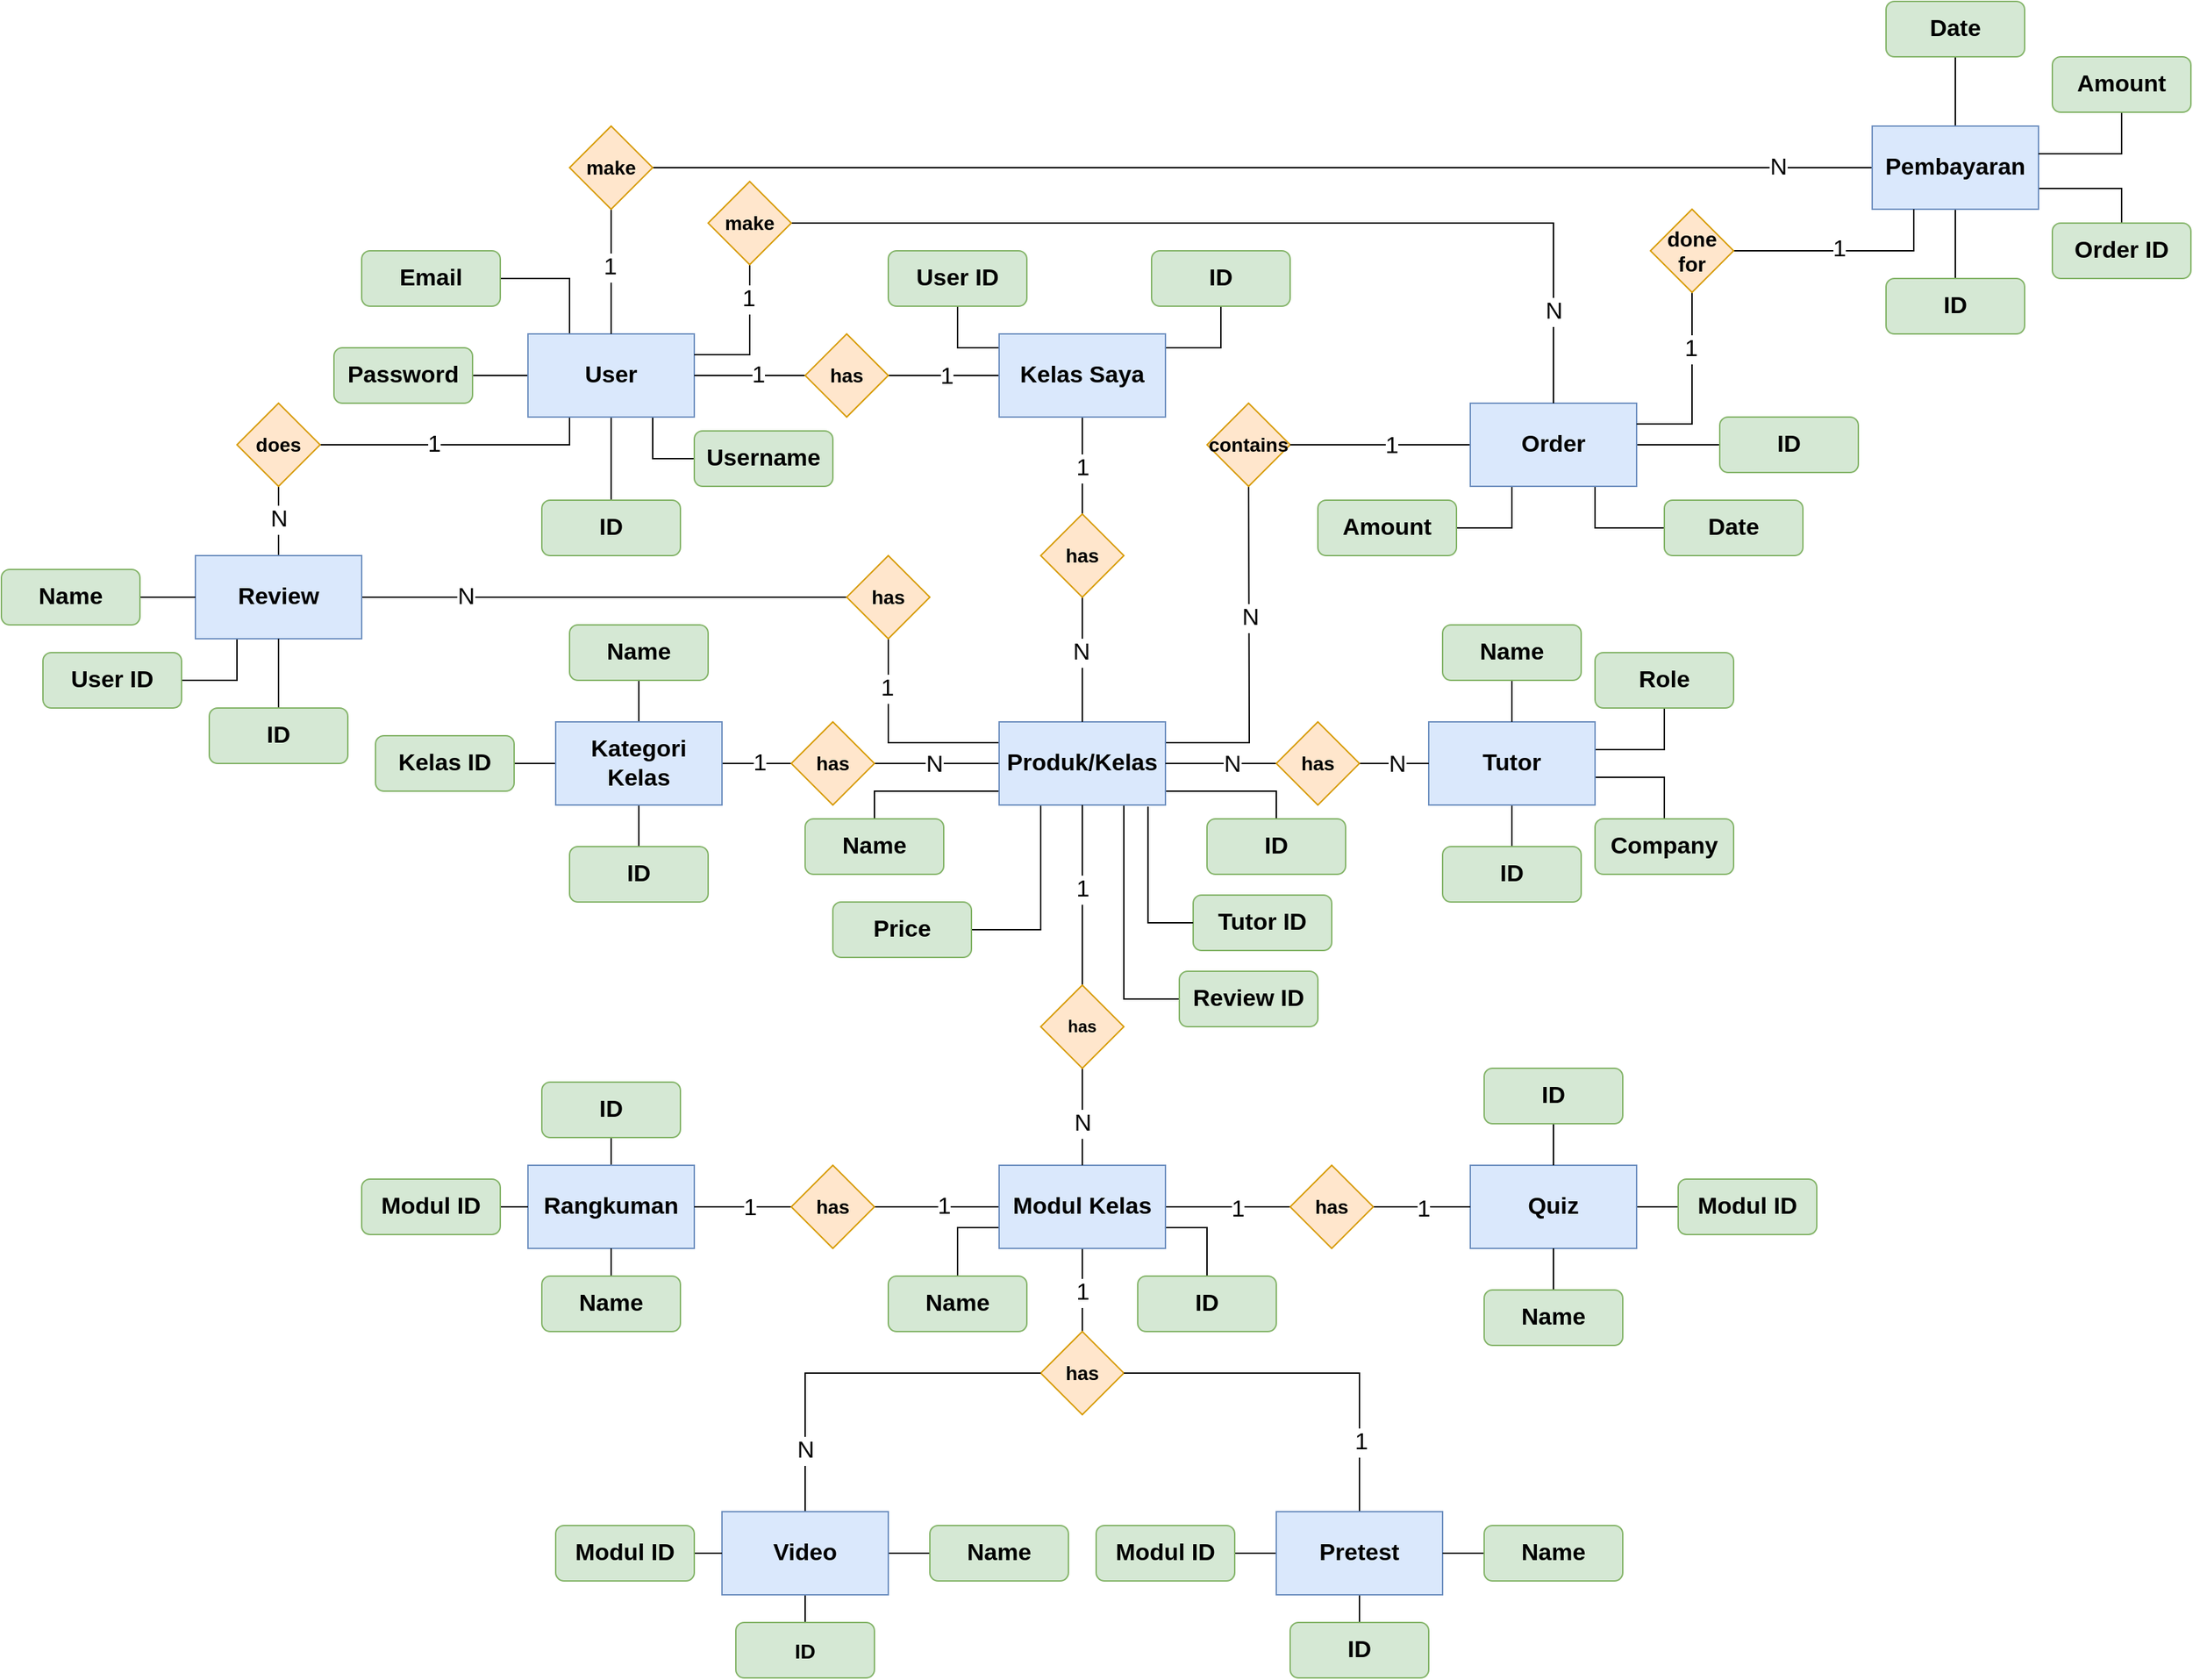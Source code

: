 <mxfile version="26.0.4">
  <diagram id="C5RBs43oDa-KdzZeNtuy" name="Page-1">
    <mxGraphModel dx="2687" dy="2522" grid="1" gridSize="10" guides="1" tooltips="1" connect="1" arrows="1" fold="1" page="1" pageScale="1" pageWidth="827" pageHeight="1169" math="0" shadow="0">
      <root>
        <mxCell id="WIyWlLk6GJQsqaUBKTNV-0" />
        <mxCell id="WIyWlLk6GJQsqaUBKTNV-1" parent="WIyWlLk6GJQsqaUBKTNV-0" />
        <mxCell id="2I8wKv11GM0MQBxy5YEE-51" style="edgeStyle=orthogonalEdgeStyle;rounded=0;orthogonalLoop=1;jettySize=auto;html=1;endArrow=none;endFill=0;" edge="1" parent="WIyWlLk6GJQsqaUBKTNV-1" source="2I8wKv11GM0MQBxy5YEE-16" target="2I8wKv11GM0MQBxy5YEE-17">
          <mxGeometry relative="1" as="geometry">
            <Array as="points">
              <mxPoint x="330" y="510" />
            </Array>
          </mxGeometry>
        </mxCell>
        <mxCell id="2I8wKv11GM0MQBxy5YEE-68" style="edgeStyle=orthogonalEdgeStyle;rounded=0;orthogonalLoop=1;jettySize=auto;html=1;endArrow=none;endFill=0;" edge="1" parent="WIyWlLk6GJQsqaUBKTNV-1" source="2I8wKv11GM0MQBxy5YEE-74" target="2I8wKv11GM0MQBxy5YEE-67">
          <mxGeometry relative="1" as="geometry" />
        </mxCell>
        <mxCell id="2I8wKv11GM0MQBxy5YEE-179" value="&lt;span style=&quot;font-size: 17px;&quot;&gt;1&lt;/span&gt;" style="edgeLabel;html=1;align=center;verticalAlign=middle;resizable=0;points=[];" vertex="1" connectable="0" parent="2I8wKv11GM0MQBxy5YEE-68">
          <mxGeometry x="-0.058" y="-2" relative="1" as="geometry">
            <mxPoint x="-2" as="offset" />
          </mxGeometry>
        </mxCell>
        <mxCell id="2I8wKv11GM0MQBxy5YEE-75" value="" style="edgeStyle=orthogonalEdgeStyle;rounded=0;orthogonalLoop=1;jettySize=auto;html=1;endArrow=none;endFill=0;" edge="1" parent="WIyWlLk6GJQsqaUBKTNV-1" source="2I8wKv11GM0MQBxy5YEE-79">
          <mxGeometry relative="1" as="geometry">
            <mxPoint x="480" y="650" as="targetPoint" />
          </mxGeometry>
        </mxCell>
        <mxCell id="2I8wKv11GM0MQBxy5YEE-101" value="" style="edgeStyle=orthogonalEdgeStyle;rounded=0;orthogonalLoop=1;jettySize=auto;html=1;endArrow=none;endFill=0;" edge="1" parent="WIyWlLk6GJQsqaUBKTNV-1" source="2I8wKv11GM0MQBxy5YEE-16">
          <mxGeometry relative="1" as="geometry">
            <mxPoint x="620" y="540" as="targetPoint" />
            <Array as="points">
              <mxPoint x="620" y="510" />
              <mxPoint x="620" y="540" />
            </Array>
          </mxGeometry>
        </mxCell>
        <mxCell id="2I8wKv11GM0MQBxy5YEE-215" value="" style="edgeStyle=orthogonalEdgeStyle;rounded=0;orthogonalLoop=1;jettySize=auto;html=1;endArrow=none;endFill=0;" edge="1" parent="WIyWlLk6GJQsqaUBKTNV-1" source="2I8wKv11GM0MQBxy5YEE-16" target="2I8wKv11GM0MQBxy5YEE-213">
          <mxGeometry relative="1" as="geometry" />
        </mxCell>
        <mxCell id="2I8wKv11GM0MQBxy5YEE-217" value="&lt;span style=&quot;font-size: 17px;&quot;&gt;N&lt;/span&gt;" style="edgeLabel;html=1;align=center;verticalAlign=middle;resizable=0;points=[];" vertex="1" connectable="0" parent="2I8wKv11GM0MQBxy5YEE-215">
          <mxGeometry x="0.049" y="1" relative="1" as="geometry">
            <mxPoint as="offset" />
          </mxGeometry>
        </mxCell>
        <mxCell id="2I8wKv11GM0MQBxy5YEE-249" style="edgeStyle=orthogonalEdgeStyle;rounded=0;orthogonalLoop=1;jettySize=auto;html=1;exitX=1;exitY=0.25;exitDx=0;exitDy=0;endArrow=none;endFill=0;" edge="1" parent="WIyWlLk6GJQsqaUBKTNV-1" source="2I8wKv11GM0MQBxy5YEE-16">
          <mxGeometry relative="1" as="geometry">
            <mxPoint x="600" y="280" as="targetPoint" />
          </mxGeometry>
        </mxCell>
        <mxCell id="2I8wKv11GM0MQBxy5YEE-258" value="&lt;span style=&quot;font-size: 17px;&quot;&gt;N&lt;/span&gt;" style="edgeLabel;html=1;align=center;verticalAlign=middle;resizable=0;points=[];" vertex="1" connectable="0" parent="2I8wKv11GM0MQBxy5YEE-249">
          <mxGeometry x="0.181" relative="1" as="geometry">
            <mxPoint as="offset" />
          </mxGeometry>
        </mxCell>
        <mxCell id="2I8wKv11GM0MQBxy5YEE-285" style="edgeStyle=orthogonalEdgeStyle;rounded=0;orthogonalLoop=1;jettySize=auto;html=1;exitX=0;exitY=0.25;exitDx=0;exitDy=0;entryX=0.5;entryY=1;entryDx=0;entryDy=0;endArrow=none;endFill=0;" edge="1" parent="WIyWlLk6GJQsqaUBKTNV-1" source="2I8wKv11GM0MQBxy5YEE-16" target="2I8wKv11GM0MQBxy5YEE-286">
          <mxGeometry relative="1" as="geometry">
            <mxPoint x="340" y="400" as="targetPoint" />
          </mxGeometry>
        </mxCell>
        <mxCell id="2I8wKv11GM0MQBxy5YEE-297" value="&lt;span style=&quot;font-size: 17px;&quot;&gt;1&lt;/span&gt;" style="edgeLabel;html=1;align=center;verticalAlign=middle;resizable=0;points=[];" vertex="1" connectable="0" parent="2I8wKv11GM0MQBxy5YEE-285">
          <mxGeometry x="0.535" y="1" relative="1" as="geometry">
            <mxPoint as="offset" />
          </mxGeometry>
        </mxCell>
        <mxCell id="2I8wKv11GM0MQBxy5YEE-316" style="edgeStyle=orthogonalEdgeStyle;rounded=0;orthogonalLoop=1;jettySize=auto;html=1;exitX=0.25;exitY=1;exitDx=0;exitDy=0;entryX=1;entryY=0.5;entryDx=0;entryDy=0;fontFamily=Helvetica;fontSize=12;fontColor=default;endArrow=none;endFill=0;" edge="1" parent="WIyWlLk6GJQsqaUBKTNV-1" source="2I8wKv11GM0MQBxy5YEE-16" target="2I8wKv11GM0MQBxy5YEE-315">
          <mxGeometry relative="1" as="geometry" />
        </mxCell>
        <mxCell id="2I8wKv11GM0MQBxy5YEE-333" style="edgeStyle=orthogonalEdgeStyle;rounded=0;orthogonalLoop=1;jettySize=auto;html=1;exitX=0.75;exitY=1;exitDx=0;exitDy=0;entryX=0;entryY=0.5;entryDx=0;entryDy=0;fontFamily=Helvetica;fontSize=12;fontColor=default;endArrow=none;endFill=0;" edge="1" parent="WIyWlLk6GJQsqaUBKTNV-1" source="2I8wKv11GM0MQBxy5YEE-16" target="2I8wKv11GM0MQBxy5YEE-332">
          <mxGeometry relative="1" as="geometry" />
        </mxCell>
        <mxCell id="2I8wKv11GM0MQBxy5YEE-16" value="&lt;font style=&quot;font-size: 17px;&quot;&gt;&lt;b&gt;Produk/Kelas&lt;/b&gt;&lt;/font&gt;" style="rounded=0;whiteSpace=wrap;html=1;fillColor=#dae8fc;strokeColor=#6c8ebf;" vertex="1" parent="WIyWlLk6GJQsqaUBKTNV-1">
          <mxGeometry x="420" y="460" width="120" height="60" as="geometry" />
        </mxCell>
        <mxCell id="2I8wKv11GM0MQBxy5YEE-17" value="&lt;font style=&quot;font-size: 17px;&quot;&gt;&lt;b&gt;Name&lt;/b&gt;&lt;/font&gt;" style="rounded=1;whiteSpace=wrap;html=1;fillColor=#d5e8d4;strokeColor=#82b366;" vertex="1" parent="WIyWlLk6GJQsqaUBKTNV-1">
          <mxGeometry x="280" y="530" width="100" height="40" as="geometry" />
        </mxCell>
        <mxCell id="2I8wKv11GM0MQBxy5YEE-124" style="edgeStyle=orthogonalEdgeStyle;rounded=0;orthogonalLoop=1;jettySize=auto;html=1;exitX=1;exitY=0.75;exitDx=0;exitDy=0;entryX=0.5;entryY=0;entryDx=0;entryDy=0;endArrow=none;endFill=0;" edge="1" parent="WIyWlLk6GJQsqaUBKTNV-1" source="2I8wKv11GM0MQBxy5YEE-20" target="2I8wKv11GM0MQBxy5YEE-30">
          <mxGeometry relative="1" as="geometry">
            <mxPoint x="580" y="825.103" as="targetPoint" />
          </mxGeometry>
        </mxCell>
        <mxCell id="2I8wKv11GM0MQBxy5YEE-125" style="edgeStyle=orthogonalEdgeStyle;rounded=0;orthogonalLoop=1;jettySize=auto;html=1;exitX=0;exitY=0.75;exitDx=0;exitDy=0;entryX=0.5;entryY=0;entryDx=0;entryDy=0;endArrow=none;endFill=0;" edge="1" parent="WIyWlLk6GJQsqaUBKTNV-1" source="2I8wKv11GM0MQBxy5YEE-20" target="2I8wKv11GM0MQBxy5YEE-24">
          <mxGeometry relative="1" as="geometry">
            <mxPoint x="380" y="825.103" as="targetPoint" />
          </mxGeometry>
        </mxCell>
        <mxCell id="2I8wKv11GM0MQBxy5YEE-127" style="edgeStyle=orthogonalEdgeStyle;rounded=0;orthogonalLoop=1;jettySize=auto;html=1;exitX=1;exitY=0.5;exitDx=0;exitDy=0;endArrow=none;endFill=0;" edge="1" parent="WIyWlLk6GJQsqaUBKTNV-1" source="2I8wKv11GM0MQBxy5YEE-20" target="2I8wKv11GM0MQBxy5YEE-76">
          <mxGeometry relative="1" as="geometry">
            <Array as="points">
              <mxPoint x="560" y="810" />
              <mxPoint x="560" y="810" />
            </Array>
          </mxGeometry>
        </mxCell>
        <mxCell id="2I8wKv11GM0MQBxy5YEE-128" value="&lt;span style=&quot;color: rgba(0, 0, 0, 0); font-family: monospace; font-size: 0px; text-align: start; background-color: rgb(251, 251, 251);&quot;&gt;%3CmxGraphModel%3E%3Croot%3E%3CmxCell%20id%3D%220%22%2F%3E%3CmxCell%20id%3D%221%22%20parent%3D%220%22%2F%3E%3CmxCell%20id%3D%222%22%20value%3D%22%22%20style%3D%22edgeStyle%3DorthogonalEdgeStyle%3Brounded%3D0%3BorthogonalLoop%3D1%3BjettySize%3Dauto%3Bhtml%3D1%3B%22%20edge%3D%221%22%20parent%3D%221%22%3E%3CmxGeometry%20relative%3D%221%22%20as%3D%22geometry%22%3E%3CmxPoint%20x%3D%22690%22%20y%3D%22820%22%20as%3D%22sourcePoint%22%2F%3E%3CmxPoint%20x%3D%22570%22%20y%3D%22860%22%20as%3D%22targetPoint%22%2F%3E%3C%2FmxGeometry%3E%3C%2FmxCell%3E%3C%2Froot%3E%3C%2FmxGraphModel%3E&lt;/span&gt;" style="edgeLabel;html=1;align=center;verticalAlign=middle;resizable=0;points=[];" vertex="1" connectable="0" parent="2I8wKv11GM0MQBxy5YEE-127">
          <mxGeometry x="-0.213" y="-1" relative="1" as="geometry">
            <mxPoint as="offset" />
          </mxGeometry>
        </mxCell>
        <mxCell id="2I8wKv11GM0MQBxy5YEE-155" value="&lt;span style=&quot;font-size: 17px;&quot;&gt;1&lt;/span&gt;" style="edgeLabel;html=1;align=center;verticalAlign=middle;resizable=0;points=[];" vertex="1" connectable="0" parent="2I8wKv11GM0MQBxy5YEE-127">
          <mxGeometry x="0.142" y="-2" relative="1" as="geometry">
            <mxPoint as="offset" />
          </mxGeometry>
        </mxCell>
        <mxCell id="2I8wKv11GM0MQBxy5YEE-201" value="" style="edgeStyle=orthogonalEdgeStyle;rounded=0;orthogonalLoop=1;jettySize=auto;html=1;endArrow=none;endFill=0;" edge="1" parent="WIyWlLk6GJQsqaUBKTNV-1" source="2I8wKv11GM0MQBxy5YEE-20" target="2I8wKv11GM0MQBxy5YEE-133">
          <mxGeometry relative="1" as="geometry" />
        </mxCell>
        <mxCell id="2I8wKv11GM0MQBxy5YEE-203" value="&lt;span style=&quot;color: rgba(0, 0, 0, 0); font-family: monospace; font-size: 0px; text-align: start; background-color: rgb(251, 251, 251);&quot;&gt;%3CmxGraphModel%3E%3Croot%3E%3CmxCell%20id%3D%220%22%2F%3E%3CmxCell%20id%3D%221%22%20parent%3D%220%22%2F%3E%3CmxCell%20id%3D%222%22%20style%3D%22edgeStyle%3DorthogonalEdgeStyle%3Brounded%3D0%3BorthogonalLoop%3D1%3BjettySize%3Dauto%3Bhtml%3D1%3BexitX%3D1%3BexitY%3D0.5%3BexitDx%3D0%3BexitDy%3D0%3BentryX%3D0%3BentryY%3D0.5%3BentryDx%3D0%3BentryDy%3D0%3BendArrow%3Dnone%3BendFill%3D0%3B%22%20edge%3D%221%22%20parent%3D%221%22%3E%3CmxGeometry%20relative%3D%221%22%20as%3D%22geometry%22%3E%3CmxPoint%20x%3D%22190%22%20y%3D%22810%22%20as%3D%22sourcePoint%22%2F%3E%3CmxPoint%20x%3D%22420%22%20y%3D%22810%22%20as%3D%22targetPoint%22%2F%3E%3C%2FmxGeometry%3E%3C%2FmxCell%3E%3CmxCell%20id%3D%223%22%20value%3D%22%26lt%3Bspan%20style%3D%26quot%3Bcolor%3A%20rgba(0%2C%200%2C%200%2C%200)%3B%20font-family%3A%20monospace%3B%20font-size%3A%200px%3B%20text-align%3A%20start%3B%20background-color%3A%20rgb(251%2C%20251%2C%20251)%3B%26quot%3B%26gt%3B%253CmxGraphModel%253E%253Croot%253E%253CmxCell%2520id%253D%25220%2522%252F%253E%253CmxCell%2520id%253D%25221%2522%2520parent%253D%25220%2522%252F%253E%253CmxCell%2520id%253D%25222%2522%2520style%253D%2522edgeStyle%253DorthogonalEdgeStyle%253Brounded%253D0%253BorthogonalLoop%253D1%253BjettySize%253Dauto%253Bhtml%253D1%253BexitX%253D0.75%253BexitY%253D1%253BexitDx%253D0%253BexitDy%253D0%253B%2522%2520edge%253D%25221%2522%2520parent%253D%25221%2522%253E%253CmxGeometry%2520relative%253D%25221%2522%2520as%253D%2522geometry%2522%253E%253CmxPoint%2520x%253D%2522170%2522%2520y%253D%2522930%2522%2520as%253D%2522targetPoint%2522%252F%253E%253CmxPoint%2520x%253D%2522160%2522%2520y%253D%2522860%2522%2520as%253D%2522sourcePoint%2522%252F%253E%253C%252FmxGeometry%253E%253C%252FmxCell%253E%253C%252Froot%253E%253C%252FmxGraphModel%253E%26lt%3B%2Fspan%26gt%3B%22%20style%3D%22edgeLabel%3Bhtml%3D1%3Balign%3Dcenter%3BverticalAlign%3Dmiddle%3Bresizable%3D0%3Bpoints%3D%5B%5D%3B%22%20vertex%3D%221%22%20connectable%3D%220%22%20parent%3D%222%22%3E%3CmxGeometry%20x%3D%220.637%22%20y%3D%22-1%22%20relative%3D%221%22%20as%3D%22geometry%22%3E%3CmxPoint%20as%3D%22offset%22%2F%3E%3C%2FmxGeometry%3E%3C%2FmxCell%3E%3CmxCell%20id%3D%224%22%20value%3D%22%26lt%3Bspan%20style%3D%26quot%3Bfont-size%3A%2017px%3B%26quot%3B%26gt%3B1%26lt%3B%2Fspan%26gt%3B%22%20style%3D%22edgeLabel%3Bhtml%3D1%3Balign%3Dcenter%3BverticalAlign%3Dmiddle%3Bresizable%3D0%3Bpoints%3D%5B%5D%3B%22%20vertex%3D%221%22%20connectable%3D%220%22%20parent%3D%222%22%3E%3CmxGeometry%20x%3D%220.596%22%20relative%3D%221%22%20as%3D%22geometry%22%3E%3CmxPoint%20as%3D%22offset%22%2F%3E%3C%2FmxGeometry%3E%3C%2FmxCell%3E%3CmxCell%20id%3D%225%22%20value%3D%22%26lt%3Bspan%20style%3D%26quot%3Bfont-size%3A%2017px%3B%26quot%3B%26gt%3B1%26lt%3B%2Fspan%26gt%3B%22%20style%3D%22edgeLabel%3Bhtml%3D1%3Balign%3Dcenter%3BverticalAlign%3Dmiddle%3Bresizable%3D0%3Bpoints%3D%5B%5D%3B%22%20vertex%3D%221%22%20connectable%3D%220%22%20parent%3D%222%22%3E%3CmxGeometry%20x%3D%22-0.599%22%20relative%3D%221%22%20as%3D%22geometry%22%3E%3CmxPoint%20as%3D%22offset%22%2F%3E%3C%2FmxGeometry%3E%3C%2FmxCell%3E%3C%2Froot%3E%3C%2FmxGraphModel%3E&lt;/span&gt;" style="edgeLabel;html=1;align=center;verticalAlign=middle;resizable=0;points=[];" vertex="1" connectable="0" parent="2I8wKv11GM0MQBxy5YEE-201">
          <mxGeometry x="0.016" y="-3" relative="1" as="geometry">
            <mxPoint as="offset" />
          </mxGeometry>
        </mxCell>
        <mxCell id="2I8wKv11GM0MQBxy5YEE-204" value="&lt;span style=&quot;font-size: 17px;&quot;&gt;1&lt;/span&gt;" style="edgeLabel;html=1;align=center;verticalAlign=middle;resizable=0;points=[];" vertex="1" connectable="0" parent="2I8wKv11GM0MQBxy5YEE-201">
          <mxGeometry x="-0.105" relative="1" as="geometry">
            <mxPoint as="offset" />
          </mxGeometry>
        </mxCell>
        <mxCell id="2I8wKv11GM0MQBxy5YEE-334" value="" style="edgeStyle=orthogonalEdgeStyle;rounded=0;orthogonalLoop=1;jettySize=auto;html=1;fontFamily=Helvetica;fontSize=12;fontColor=default;endArrow=none;endFill=0;" edge="1" parent="WIyWlLk6GJQsqaUBKTNV-1" source="2I8wKv11GM0MQBxy5YEE-20" target="2I8wKv11GM0MQBxy5YEE-146">
          <mxGeometry relative="1" as="geometry" />
        </mxCell>
        <mxCell id="2I8wKv11GM0MQBxy5YEE-335" value="&lt;span style=&quot;font-size: 17px;&quot;&gt;1&lt;/span&gt;" style="edgeLabel;html=1;align=center;verticalAlign=middle;resizable=0;points=[];rounded=1;strokeColor=#9673a6;fontFamily=Helvetica;fontSize=12;fontColor=default;fillColor=#e1d5e7;" vertex="1" connectable="0" parent="2I8wKv11GM0MQBxy5YEE-334">
          <mxGeometry x="0.048" relative="1" as="geometry">
            <mxPoint as="offset" />
          </mxGeometry>
        </mxCell>
        <mxCell id="2I8wKv11GM0MQBxy5YEE-20" value="&lt;font style=&quot;font-size: 17px;&quot;&gt;&lt;b&gt;Modul Kelas&lt;/b&gt;&lt;/font&gt;" style="rounded=0;whiteSpace=wrap;html=1;fillColor=#dae8fc;strokeColor=#6c8ebf;" vertex="1" parent="WIyWlLk6GJQsqaUBKTNV-1">
          <mxGeometry x="420" y="780" width="120" height="60" as="geometry" />
        </mxCell>
        <mxCell id="2I8wKv11GM0MQBxy5YEE-34" value="" style="edgeStyle=orthogonalEdgeStyle;rounded=0;orthogonalLoop=1;jettySize=auto;html=1;endArrow=none;endFill=0;" edge="1" parent="WIyWlLk6GJQsqaUBKTNV-1" source="2I8wKv11GM0MQBxy5YEE-21" target="2I8wKv11GM0MQBxy5YEE-23">
          <mxGeometry relative="1" as="geometry" />
        </mxCell>
        <mxCell id="2I8wKv11GM0MQBxy5YEE-21" value="&lt;font style=&quot;font-size: 17px;&quot;&gt;&lt;b&gt;Rangkuman&lt;/b&gt;&lt;/font&gt;" style="rounded=0;whiteSpace=wrap;html=1;fillColor=#dae8fc;strokeColor=#6c8ebf;" vertex="1" parent="WIyWlLk6GJQsqaUBKTNV-1">
          <mxGeometry x="80" y="780" width="120" height="60" as="geometry" />
        </mxCell>
        <mxCell id="2I8wKv11GM0MQBxy5YEE-41" style="edgeStyle=orthogonalEdgeStyle;rounded=0;orthogonalLoop=1;jettySize=auto;html=1;endArrow=none;endFill=0;" edge="1" parent="WIyWlLk6GJQsqaUBKTNV-1" source="2I8wKv11GM0MQBxy5YEE-22" target="2I8wKv11GM0MQBxy5YEE-33">
          <mxGeometry relative="1" as="geometry">
            <Array as="points">
              <mxPoint x="930" y="810" />
              <mxPoint x="930" y="810" />
            </Array>
          </mxGeometry>
        </mxCell>
        <mxCell id="2I8wKv11GM0MQBxy5YEE-22" value="&lt;font style=&quot;font-size: 17px;&quot;&gt;&lt;b&gt;Quiz&lt;/b&gt;&lt;/font&gt;" style="rounded=0;whiteSpace=wrap;html=1;fillColor=#dae8fc;strokeColor=#6c8ebf;" vertex="1" parent="WIyWlLk6GJQsqaUBKTNV-1">
          <mxGeometry x="760" y="780" width="120" height="60" as="geometry" />
        </mxCell>
        <mxCell id="2I8wKv11GM0MQBxy5YEE-23" value="&lt;font style=&quot;font-size: 17px;&quot;&gt;&lt;b&gt;ID&lt;/b&gt;&lt;/font&gt;" style="rounded=1;whiteSpace=wrap;html=1;fillColor=#d5e8d4;strokeColor=#82b366;" vertex="1" parent="WIyWlLk6GJQsqaUBKTNV-1">
          <mxGeometry x="90" y="720" width="100" height="40" as="geometry" />
        </mxCell>
        <mxCell id="2I8wKv11GM0MQBxy5YEE-24" value="&lt;font style=&quot;font-size: 17px;&quot;&gt;&lt;b&gt;Name&lt;/b&gt;&lt;/font&gt;" style="rounded=1;whiteSpace=wrap;html=1;fillColor=#d5e8d4;strokeColor=#82b366;" vertex="1" parent="WIyWlLk6GJQsqaUBKTNV-1">
          <mxGeometry x="340" y="860" width="100" height="40" as="geometry" />
        </mxCell>
        <mxCell id="2I8wKv11GM0MQBxy5YEE-88" value="" style="edgeStyle=orthogonalEdgeStyle;rounded=0;orthogonalLoop=1;jettySize=auto;html=1;endArrow=none;endFill=0;" edge="1" parent="WIyWlLk6GJQsqaUBKTNV-1" source="2I8wKv11GM0MQBxy5YEE-28" target="2I8wKv11GM0MQBxy5YEE-21">
          <mxGeometry relative="1" as="geometry" />
        </mxCell>
        <mxCell id="2I8wKv11GM0MQBxy5YEE-28" value="&lt;font style=&quot;font-size: 17px;&quot;&gt;&lt;b&gt;Modul ID&lt;/b&gt;&lt;/font&gt;" style="rounded=1;whiteSpace=wrap;html=1;fillColor=#d5e8d4;strokeColor=#82b366;" vertex="1" parent="WIyWlLk6GJQsqaUBKTNV-1">
          <mxGeometry x="-40" y="790" width="100" height="40" as="geometry" />
        </mxCell>
        <mxCell id="2I8wKv11GM0MQBxy5YEE-30" value="&lt;font style=&quot;font-size: 17px;&quot;&gt;&lt;b&gt;ID&lt;/b&gt;&lt;/font&gt;" style="rounded=1;whiteSpace=wrap;html=1;fillColor=#d5e8d4;strokeColor=#82b366;" vertex="1" parent="WIyWlLk6GJQsqaUBKTNV-1">
          <mxGeometry x="520" y="860" width="100" height="40" as="geometry" />
        </mxCell>
        <mxCell id="2I8wKv11GM0MQBxy5YEE-33" value="&lt;font style=&quot;font-size: 17px;&quot;&gt;&lt;b&gt;Modul ID&lt;/b&gt;&lt;/font&gt;" style="rounded=1;whiteSpace=wrap;html=1;fillColor=#d5e8d4;strokeColor=#82b366;" vertex="1" parent="WIyWlLk6GJQsqaUBKTNV-1">
          <mxGeometry x="910" y="790" width="100" height="40" as="geometry" />
        </mxCell>
        <mxCell id="2I8wKv11GM0MQBxy5YEE-56" value="" style="edgeStyle=orthogonalEdgeStyle;rounded=0;orthogonalLoop=1;jettySize=auto;html=1;endArrow=none;endFill=0;" edge="1" parent="WIyWlLk6GJQsqaUBKTNV-1" source="2I8wKv11GM0MQBxy5YEE-79" target="2I8wKv11GM0MQBxy5YEE-20">
          <mxGeometry relative="1" as="geometry">
            <Array as="points">
              <mxPoint x="480" y="730" />
              <mxPoint x="480" y="730" />
            </Array>
          </mxGeometry>
        </mxCell>
        <mxCell id="2I8wKv11GM0MQBxy5YEE-84" value="&lt;span style=&quot;font-size: 17px;&quot;&gt;N&lt;/span&gt;" style="edgeLabel;html=1;align=center;verticalAlign=middle;resizable=0;points=[];" vertex="1" connectable="0" parent="2I8wKv11GM0MQBxy5YEE-56">
          <mxGeometry x="-0.192" relative="1" as="geometry">
            <mxPoint y="11" as="offset" />
          </mxGeometry>
        </mxCell>
        <mxCell id="2I8wKv11GM0MQBxy5YEE-109" value="" style="edgeStyle=orthogonalEdgeStyle;rounded=0;orthogonalLoop=1;jettySize=auto;html=1;endArrow=none;endFill=0;" edge="1" parent="WIyWlLk6GJQsqaUBKTNV-1" source="2I8wKv11GM0MQBxy5YEE-59" target="2I8wKv11GM0MQBxy5YEE-22">
          <mxGeometry relative="1" as="geometry" />
        </mxCell>
        <mxCell id="2I8wKv11GM0MQBxy5YEE-59" value="&lt;font style=&quot;font-size: 17px;&quot;&gt;&lt;b&gt;ID&lt;/b&gt;&lt;/font&gt;" style="rounded=1;whiteSpace=wrap;html=1;fillColor=#d5e8d4;strokeColor=#82b366;" vertex="1" parent="WIyWlLk6GJQsqaUBKTNV-1">
          <mxGeometry x="770" y="710" width="100" height="40" as="geometry" />
        </mxCell>
        <mxCell id="2I8wKv11GM0MQBxy5YEE-72" style="edgeStyle=orthogonalEdgeStyle;rounded=0;orthogonalLoop=1;jettySize=auto;html=1;exitX=1;exitY=0.25;exitDx=0;exitDy=0;entryX=0.5;entryY=1;entryDx=0;entryDy=0;endArrow=none;endFill=0;" edge="1" parent="WIyWlLk6GJQsqaUBKTNV-1">
          <mxGeometry relative="1" as="geometry">
            <mxPoint x="580.0" y="150" as="targetPoint" />
            <mxPoint x="540.0" y="185" as="sourcePoint" />
            <Array as="points">
              <mxPoint x="540" y="190" />
              <mxPoint x="580" y="190" />
            </Array>
          </mxGeometry>
        </mxCell>
        <mxCell id="2I8wKv11GM0MQBxy5YEE-73" style="edgeStyle=orthogonalEdgeStyle;rounded=0;orthogonalLoop=1;jettySize=auto;html=1;exitX=0;exitY=0.25;exitDx=0;exitDy=0;entryX=0.5;entryY=1;entryDx=0;entryDy=0;endArrow=none;endFill=0;" edge="1" parent="WIyWlLk6GJQsqaUBKTNV-1" source="2I8wKv11GM0MQBxy5YEE-67" target="2I8wKv11GM0MQBxy5YEE-70">
          <mxGeometry relative="1" as="geometry">
            <mxPoint x="350" y="235" as="targetPoint" />
            <Array as="points">
              <mxPoint x="420" y="190" />
              <mxPoint x="390" y="190" />
            </Array>
          </mxGeometry>
        </mxCell>
        <mxCell id="2I8wKv11GM0MQBxy5YEE-221" value="" style="edgeStyle=orthogonalEdgeStyle;rounded=0;orthogonalLoop=1;jettySize=auto;html=1;endArrow=none;endFill=0;" edge="1" parent="WIyWlLk6GJQsqaUBKTNV-1" source="2I8wKv11GM0MQBxy5YEE-67" target="2I8wKv11GM0MQBxy5YEE-220">
          <mxGeometry relative="1" as="geometry" />
        </mxCell>
        <mxCell id="2I8wKv11GM0MQBxy5YEE-223" value="&lt;span style=&quot;font-size: 17px;&quot;&gt;1&lt;/span&gt;" style="edgeLabel;html=1;align=center;verticalAlign=middle;resizable=0;points=[];" vertex="1" connectable="0" parent="2I8wKv11GM0MQBxy5YEE-221">
          <mxGeometry x="-0.044" y="1" relative="1" as="geometry">
            <mxPoint as="offset" />
          </mxGeometry>
        </mxCell>
        <mxCell id="2I8wKv11GM0MQBxy5YEE-67" value="&lt;font style=&quot;font-size: 17px;&quot;&gt;&lt;b&gt;Kelas Saya&lt;/b&gt;&lt;/font&gt;" style="rounded=0;whiteSpace=wrap;html=1;fillColor=#dae8fc;strokeColor=#6c8ebf;" vertex="1" parent="WIyWlLk6GJQsqaUBKTNV-1">
          <mxGeometry x="420" y="180" width="120" height="60" as="geometry" />
        </mxCell>
        <mxCell id="2I8wKv11GM0MQBxy5YEE-69" value="&lt;font style=&quot;font-size: 17px;&quot;&gt;&lt;b&gt;ID&lt;/b&gt;&lt;/font&gt;" style="rounded=1;whiteSpace=wrap;html=1;fillColor=#d5e8d4;strokeColor=#82b366;" vertex="1" parent="WIyWlLk6GJQsqaUBKTNV-1">
          <mxGeometry x="530" y="120" width="100" height="40" as="geometry" />
        </mxCell>
        <mxCell id="2I8wKv11GM0MQBxy5YEE-70" value="&lt;font style=&quot;font-size: 17px;&quot;&gt;&lt;b&gt;User ID&lt;/b&gt;&lt;/font&gt;" style="rounded=1;whiteSpace=wrap;html=1;fillColor=#d5e8d4;strokeColor=#82b366;" vertex="1" parent="WIyWlLk6GJQsqaUBKTNV-1">
          <mxGeometry x="340" y="120" width="100" height="40" as="geometry" />
        </mxCell>
        <mxCell id="2I8wKv11GM0MQBxy5YEE-198" value="" style="edgeStyle=orthogonalEdgeStyle;rounded=0;orthogonalLoop=1;jettySize=auto;html=1;endArrow=none;endFill=0;" edge="1" parent="WIyWlLk6GJQsqaUBKTNV-1" source="2I8wKv11GM0MQBxy5YEE-76" target="2I8wKv11GM0MQBxy5YEE-22">
          <mxGeometry relative="1" as="geometry" />
        </mxCell>
        <mxCell id="2I8wKv11GM0MQBxy5YEE-199" value="&lt;span style=&quot;font-size: 17px;&quot;&gt;1&lt;/span&gt;" style="edgeLabel;html=1;align=center;verticalAlign=middle;resizable=0;points=[];" vertex="1" connectable="0" parent="2I8wKv11GM0MQBxy5YEE-198">
          <mxGeometry x="0.031" y="-2" relative="1" as="geometry">
            <mxPoint as="offset" />
          </mxGeometry>
        </mxCell>
        <mxCell id="2I8wKv11GM0MQBxy5YEE-76" value="&lt;font style=&quot;font-size: 14px;&quot;&gt;&lt;b&gt;has&lt;/b&gt;&lt;/font&gt;" style="rhombus;whiteSpace=wrap;html=1;fillColor=#ffe6cc;strokeColor=#d79b00;" vertex="1" parent="WIyWlLk6GJQsqaUBKTNV-1">
          <mxGeometry x="630" y="780" width="60" height="60" as="geometry" />
        </mxCell>
        <mxCell id="2I8wKv11GM0MQBxy5YEE-202" value="" style="edgeStyle=orthogonalEdgeStyle;rounded=0;orthogonalLoop=1;jettySize=auto;html=1;endArrow=none;endFill=0;" edge="1" parent="WIyWlLk6GJQsqaUBKTNV-1" source="2I8wKv11GM0MQBxy5YEE-133" target="2I8wKv11GM0MQBxy5YEE-21">
          <mxGeometry relative="1" as="geometry" />
        </mxCell>
        <mxCell id="2I8wKv11GM0MQBxy5YEE-205" value="&lt;span style=&quot;font-size: 17px;&quot;&gt;1&lt;/span&gt;" style="edgeLabel;html=1;align=center;verticalAlign=middle;resizable=0;points=[];" vertex="1" connectable="0" parent="2I8wKv11GM0MQBxy5YEE-202">
          <mxGeometry x="-0.135" y="1" relative="1" as="geometry">
            <mxPoint as="offset" />
          </mxGeometry>
        </mxCell>
        <mxCell id="2I8wKv11GM0MQBxy5YEE-133" value="&lt;font style=&quot;font-size: 14px;&quot;&gt;&lt;b&gt;has&lt;/b&gt;&lt;/font&gt;" style="rhombus;whiteSpace=wrap;html=1;fillColor=#ffe6cc;strokeColor=#d79b00;" vertex="1" parent="WIyWlLk6GJQsqaUBKTNV-1">
          <mxGeometry x="270" y="780" width="60" height="60" as="geometry" />
        </mxCell>
        <mxCell id="2I8wKv11GM0MQBxy5YEE-165" value="" style="edgeStyle=orthogonalEdgeStyle;rounded=0;orthogonalLoop=1;jettySize=auto;html=1;endArrow=none;endFill=0;" edge="1" parent="WIyWlLk6GJQsqaUBKTNV-1" source="2I8wKv11GM0MQBxy5YEE-144" target="2I8wKv11GM0MQBxy5YEE-163">
          <mxGeometry relative="1" as="geometry" />
        </mxCell>
        <mxCell id="2I8wKv11GM0MQBxy5YEE-144" value="&lt;font style=&quot;font-size: 15px;&quot;&gt;&lt;b&gt;ID&lt;/b&gt;&lt;/font&gt;" style="rounded=1;whiteSpace=wrap;html=1;fillColor=#d5e8d4;strokeColor=#82b366;" vertex="1" parent="WIyWlLk6GJQsqaUBKTNV-1">
          <mxGeometry x="230" y="1110" width="100" height="40" as="geometry" />
        </mxCell>
        <mxCell id="2I8wKv11GM0MQBxy5YEE-146" value="&lt;font style=&quot;font-size: 14px;&quot;&gt;&lt;b&gt;has&lt;/b&gt;&lt;/font&gt;" style="rhombus;whiteSpace=wrap;html=1;fillColor=#ffe6cc;strokeColor=#d79b00;" vertex="1" parent="WIyWlLk6GJQsqaUBKTNV-1">
          <mxGeometry x="450" y="900" width="60" height="60" as="geometry" />
        </mxCell>
        <mxCell id="2I8wKv11GM0MQBxy5YEE-166" value="" style="edgeStyle=orthogonalEdgeStyle;rounded=0;orthogonalLoop=1;jettySize=auto;html=1;endArrow=none;endFill=0;" edge="1" parent="WIyWlLk6GJQsqaUBKTNV-1" source="2I8wKv11GM0MQBxy5YEE-150" target="2I8wKv11GM0MQBxy5YEE-163">
          <mxGeometry relative="1" as="geometry" />
        </mxCell>
        <mxCell id="2I8wKv11GM0MQBxy5YEE-150" value="&lt;font style=&quot;font-size: 17px;&quot;&gt;&lt;b&gt;Name&lt;/b&gt;&lt;/font&gt;" style="rounded=1;whiteSpace=wrap;html=1;fillColor=#d5e8d4;strokeColor=#82b366;" vertex="1" parent="WIyWlLk6GJQsqaUBKTNV-1">
          <mxGeometry x="370" y="1040" width="100" height="40" as="geometry" />
        </mxCell>
        <mxCell id="2I8wKv11GM0MQBxy5YEE-336" style="edgeStyle=orthogonalEdgeStyle;rounded=0;orthogonalLoop=1;jettySize=auto;html=1;exitX=0.5;exitY=0;exitDx=0;exitDy=0;entryX=0;entryY=0.5;entryDx=0;entryDy=0;fontFamily=Helvetica;fontSize=12;fontColor=default;endArrow=none;endFill=0;" edge="1" parent="WIyWlLk6GJQsqaUBKTNV-1" source="2I8wKv11GM0MQBxy5YEE-163" target="2I8wKv11GM0MQBxy5YEE-146">
          <mxGeometry relative="1" as="geometry" />
        </mxCell>
        <mxCell id="2I8wKv11GM0MQBxy5YEE-337" value="&lt;span style=&quot;font-size: 17px;&quot;&gt;N&lt;/span&gt;" style="edgeLabel;html=1;align=center;verticalAlign=middle;resizable=0;points=[];rounded=1;strokeColor=#9673a6;fontFamily=Helvetica;fontSize=12;fontColor=default;fillColor=#e1d5e7;" vertex="1" connectable="0" parent="2I8wKv11GM0MQBxy5YEE-336">
          <mxGeometry x="-0.571" y="1" relative="1" as="geometry">
            <mxPoint x="1" y="14" as="offset" />
          </mxGeometry>
        </mxCell>
        <mxCell id="2I8wKv11GM0MQBxy5YEE-163" value="&lt;font style=&quot;font-size: 17px;&quot;&gt;&lt;b&gt;Video&lt;/b&gt;&lt;/font&gt;" style="rounded=0;whiteSpace=wrap;html=1;fillColor=#dae8fc;strokeColor=#6c8ebf;" vertex="1" parent="WIyWlLk6GJQsqaUBKTNV-1">
          <mxGeometry x="220" y="1030" width="120" height="60" as="geometry" />
        </mxCell>
        <mxCell id="2I8wKv11GM0MQBxy5YEE-170" value="" style="edgeStyle=orthogonalEdgeStyle;rounded=0;orthogonalLoop=1;jettySize=auto;html=1;endArrow=none;endFill=0;" edge="1" parent="WIyWlLk6GJQsqaUBKTNV-1" source="2I8wKv11GM0MQBxy5YEE-169" target="2I8wKv11GM0MQBxy5YEE-21">
          <mxGeometry relative="1" as="geometry" />
        </mxCell>
        <mxCell id="2I8wKv11GM0MQBxy5YEE-169" value="&lt;font style=&quot;font-size: 17px;&quot;&gt;&lt;b&gt;Name&lt;/b&gt;&lt;/font&gt;" style="rounded=1;whiteSpace=wrap;html=1;fillColor=#d5e8d4;strokeColor=#82b366;" vertex="1" parent="WIyWlLk6GJQsqaUBKTNV-1">
          <mxGeometry x="90" y="860" width="100" height="40" as="geometry" />
        </mxCell>
        <mxCell id="2I8wKv11GM0MQBxy5YEE-172" value="" style="edgeStyle=orthogonalEdgeStyle;rounded=0;orthogonalLoop=1;jettySize=auto;html=1;endArrow=none;endFill=0;" edge="1" parent="WIyWlLk6GJQsqaUBKTNV-1" source="2I8wKv11GM0MQBxy5YEE-171" target="2I8wKv11GM0MQBxy5YEE-22">
          <mxGeometry relative="1" as="geometry" />
        </mxCell>
        <mxCell id="2I8wKv11GM0MQBxy5YEE-171" value="&lt;font style=&quot;font-size: 17px;&quot;&gt;&lt;b&gt;Name&lt;/b&gt;&lt;/font&gt;" style="rounded=1;whiteSpace=wrap;html=1;fillColor=#d5e8d4;strokeColor=#82b366;" vertex="1" parent="WIyWlLk6GJQsqaUBKTNV-1">
          <mxGeometry x="770" y="870" width="100" height="40" as="geometry" />
        </mxCell>
        <mxCell id="2I8wKv11GM0MQBxy5YEE-174" value="" style="edgeStyle=orthogonalEdgeStyle;rounded=0;orthogonalLoop=1;jettySize=auto;html=1;endArrow=none;endFill=0;" edge="1" parent="WIyWlLk6GJQsqaUBKTNV-1" source="2I8wKv11GM0MQBxy5YEE-173" target="2I8wKv11GM0MQBxy5YEE-163">
          <mxGeometry relative="1" as="geometry" />
        </mxCell>
        <mxCell id="2I8wKv11GM0MQBxy5YEE-173" value="&lt;font style=&quot;font-size: 17px;&quot;&gt;&lt;b&gt;Modul ID&lt;/b&gt;&lt;/font&gt;" style="rounded=1;whiteSpace=wrap;html=1;fillColor=#d5e8d4;strokeColor=#82b366;" vertex="1" parent="WIyWlLk6GJQsqaUBKTNV-1">
          <mxGeometry x="100" y="1040" width="100" height="40" as="geometry" />
        </mxCell>
        <mxCell id="2I8wKv11GM0MQBxy5YEE-175" value="" style="edgeStyle=orthogonalEdgeStyle;rounded=0;orthogonalLoop=1;jettySize=auto;html=1;endArrow=none;endFill=0;" edge="1" parent="WIyWlLk6GJQsqaUBKTNV-1" source="2I8wKv11GM0MQBxy5YEE-16" target="2I8wKv11GM0MQBxy5YEE-74">
          <mxGeometry relative="1" as="geometry">
            <mxPoint x="480" y="440" as="sourcePoint" />
            <mxPoint x="480" y="240" as="targetPoint" />
          </mxGeometry>
        </mxCell>
        <mxCell id="2I8wKv11GM0MQBxy5YEE-180" value="&lt;span style=&quot;font-size: 17px;&quot;&gt;N&lt;/span&gt;" style="edgeLabel;html=1;align=center;verticalAlign=middle;resizable=0;points=[];" vertex="1" connectable="0" parent="2I8wKv11GM0MQBxy5YEE-175">
          <mxGeometry x="0.113" y="1" relative="1" as="geometry">
            <mxPoint as="offset" />
          </mxGeometry>
        </mxCell>
        <mxCell id="2I8wKv11GM0MQBxy5YEE-74" value="&lt;font style=&quot;font-size: 14px;&quot;&gt;&lt;b&gt;has&lt;/b&gt;&lt;/font&gt;" style="rhombus;whiteSpace=wrap;html=1;fillColor=#ffe6cc;strokeColor=#d79b00;" vertex="1" parent="WIyWlLk6GJQsqaUBKTNV-1">
          <mxGeometry x="450" y="310" width="60" height="60" as="geometry" />
        </mxCell>
        <mxCell id="2I8wKv11GM0MQBxy5YEE-184" style="edgeStyle=orthogonalEdgeStyle;rounded=0;orthogonalLoop=1;jettySize=auto;html=1;entryX=1;entryY=0.5;entryDx=0;entryDy=0;endArrow=none;endFill=0;" edge="1" parent="WIyWlLk6GJQsqaUBKTNV-1" source="2I8wKv11GM0MQBxy5YEE-194" target="2I8wKv11GM0MQBxy5YEE-16">
          <mxGeometry relative="1" as="geometry">
            <Array as="points">
              <mxPoint x="620" y="490" />
              <mxPoint x="620" y="490" />
            </Array>
          </mxGeometry>
        </mxCell>
        <mxCell id="2I8wKv11GM0MQBxy5YEE-195" value="&lt;span style=&quot;color: rgba(0, 0, 0, 0); font-family: monospace; font-size: 0px; text-align: start; background-color: rgb(251, 251, 251);&quot;&gt;%3CmxGraphModel%3E%3Croot%3E%3CmxCell%20id%3D%220%22%2F%3E%3CmxCell%20id%3D%221%22%20parent%3D%220%22%2F%3E%3CmxCell%20id%3D%222%22%20value%3D%22has%22%20style%3D%22rhombus%3BwhiteSpace%3Dwrap%3Bhtml%3D1%3B%22%20vertex%3D%221%22%20parent%3D%221%22%3E%3CmxGeometry%20x%3D%22450%22%20y%3D%22310%22%20width%3D%2260%22%20height%3D%2260%22%20as%3D%22geometry%22%2F%3E%3C%2FmxCell%3E%3C%2Froot%3E%3C%2FmxGraphModel%3EN&lt;/span&gt;" style="edgeLabel;html=1;align=center;verticalAlign=middle;resizable=0;points=[];" vertex="1" connectable="0" parent="2I8wKv11GM0MQBxy5YEE-184">
          <mxGeometry x="0.464" relative="1" as="geometry">
            <mxPoint as="offset" />
          </mxGeometry>
        </mxCell>
        <mxCell id="2I8wKv11GM0MQBxy5YEE-216" value="&lt;span style=&quot;font-size: 17px;&quot;&gt;N&lt;/span&gt;" style="edgeLabel;html=1;align=center;verticalAlign=middle;resizable=0;points=[];" vertex="1" connectable="0" parent="2I8wKv11GM0MQBxy5YEE-184">
          <mxGeometry x="-0.196" y="1" relative="1" as="geometry">
            <mxPoint as="offset" />
          </mxGeometry>
        </mxCell>
        <mxCell id="2I8wKv11GM0MQBxy5YEE-192" value="" style="edgeStyle=orthogonalEdgeStyle;rounded=0;orthogonalLoop=1;jettySize=auto;html=1;endArrow=none;endFill=0;" edge="1" parent="WIyWlLk6GJQsqaUBKTNV-1" source="2I8wKv11GM0MQBxy5YEE-183" target="2I8wKv11GM0MQBxy5YEE-187">
          <mxGeometry relative="1" as="geometry" />
        </mxCell>
        <mxCell id="2I8wKv11GM0MQBxy5YEE-325" style="edgeStyle=orthogonalEdgeStyle;rounded=0;orthogonalLoop=1;jettySize=auto;html=1;exitX=1;exitY=0.25;exitDx=0;exitDy=0;entryX=0.5;entryY=1;entryDx=0;entryDy=0;fontFamily=Helvetica;fontSize=12;fontColor=default;endArrow=none;endFill=0;" edge="1" parent="WIyWlLk6GJQsqaUBKTNV-1" source="2I8wKv11GM0MQBxy5YEE-183" target="2I8wKv11GM0MQBxy5YEE-238">
          <mxGeometry relative="1" as="geometry">
            <Array as="points">
              <mxPoint x="880" y="480" />
              <mxPoint x="930" y="480" />
            </Array>
          </mxGeometry>
        </mxCell>
        <mxCell id="2I8wKv11GM0MQBxy5YEE-326" style="edgeStyle=orthogonalEdgeStyle;rounded=0;orthogonalLoop=1;jettySize=auto;html=1;exitX=1;exitY=0.75;exitDx=0;exitDy=0;entryX=0.5;entryY=0;entryDx=0;entryDy=0;fontFamily=Helvetica;fontSize=12;fontColor=default;endArrow=none;endFill=0;" edge="1" parent="WIyWlLk6GJQsqaUBKTNV-1" source="2I8wKv11GM0MQBxy5YEE-183" target="2I8wKv11GM0MQBxy5YEE-239">
          <mxGeometry relative="1" as="geometry">
            <Array as="points">
              <mxPoint x="880" y="500" />
              <mxPoint x="930" y="500" />
            </Array>
          </mxGeometry>
        </mxCell>
        <mxCell id="2I8wKv11GM0MQBxy5YEE-183" value="&lt;font style=&quot;font-size: 17px;&quot;&gt;&lt;b&gt;Tutor&lt;/b&gt;&lt;/font&gt;" style="rounded=0;whiteSpace=wrap;html=1;fillColor=#dae8fc;strokeColor=#6c8ebf;" vertex="1" parent="WIyWlLk6GJQsqaUBKTNV-1">
          <mxGeometry x="730" y="460" width="120" height="60" as="geometry" />
        </mxCell>
        <mxCell id="2I8wKv11GM0MQBxy5YEE-186" value="" style="edgeStyle=orthogonalEdgeStyle;rounded=0;orthogonalLoop=1;jettySize=auto;html=1;endArrow=none;endFill=0;" edge="1" parent="WIyWlLk6GJQsqaUBKTNV-1" source="2I8wKv11GM0MQBxy5YEE-185" target="2I8wKv11GM0MQBxy5YEE-183">
          <mxGeometry relative="1" as="geometry" />
        </mxCell>
        <mxCell id="2I8wKv11GM0MQBxy5YEE-185" value="&lt;font style=&quot;font-size: 17px;&quot;&gt;&lt;b&gt;Name&lt;/b&gt;&lt;/font&gt;" style="rounded=1;whiteSpace=wrap;html=1;fillColor=#d5e8d4;strokeColor=#82b366;" vertex="1" parent="WIyWlLk6GJQsqaUBKTNV-1">
          <mxGeometry x="740" y="390" width="100" height="40" as="geometry" />
        </mxCell>
        <mxCell id="2I8wKv11GM0MQBxy5YEE-187" value="&lt;font style=&quot;font-size: 17px;&quot;&gt;&lt;b&gt;ID&lt;/b&gt;&lt;/font&gt;" style="rounded=1;whiteSpace=wrap;html=1;fillColor=#d5e8d4;strokeColor=#82b366;" vertex="1" parent="WIyWlLk6GJQsqaUBKTNV-1">
          <mxGeometry x="740" y="550" width="100" height="40" as="geometry" />
        </mxCell>
        <mxCell id="2I8wKv11GM0MQBxy5YEE-206" value="" style="edgeStyle=orthogonalEdgeStyle;rounded=0;orthogonalLoop=1;jettySize=auto;html=1;endArrow=none;endFill=0;" edge="1" parent="WIyWlLk6GJQsqaUBKTNV-1" source="2I8wKv11GM0MQBxy5YEE-16" target="2I8wKv11GM0MQBxy5YEE-79">
          <mxGeometry relative="1" as="geometry">
            <mxPoint x="480" y="500" as="sourcePoint" />
            <mxPoint x="480" y="650" as="targetPoint" />
          </mxGeometry>
        </mxCell>
        <mxCell id="2I8wKv11GM0MQBxy5YEE-207" value="&lt;span style=&quot;font-size: 17px;&quot;&gt;1&lt;/span&gt;" style="edgeLabel;html=1;align=center;verticalAlign=middle;resizable=0;points=[];" vertex="1" connectable="0" parent="2I8wKv11GM0MQBxy5YEE-206">
          <mxGeometry x="-0.066" relative="1" as="geometry">
            <mxPoint as="offset" />
          </mxGeometry>
        </mxCell>
        <mxCell id="2I8wKv11GM0MQBxy5YEE-79" value="&lt;b&gt;has&lt;/b&gt;" style="rhombus;whiteSpace=wrap;html=1;fillColor=#ffe6cc;strokeColor=#d79b00;" vertex="1" parent="WIyWlLk6GJQsqaUBKTNV-1">
          <mxGeometry x="450" y="650" width="60" height="60" as="geometry" />
        </mxCell>
        <mxCell id="2I8wKv11GM0MQBxy5YEE-214" value="" style="edgeStyle=orthogonalEdgeStyle;rounded=0;orthogonalLoop=1;jettySize=auto;html=1;endArrow=none;endFill=0;" edge="1" parent="WIyWlLk6GJQsqaUBKTNV-1" source="2I8wKv11GM0MQBxy5YEE-208" target="2I8wKv11GM0MQBxy5YEE-213">
          <mxGeometry relative="1" as="geometry" />
        </mxCell>
        <mxCell id="2I8wKv11GM0MQBxy5YEE-218" value="&lt;span style=&quot;font-size: 17px;&quot;&gt;1&lt;/span&gt;" style="edgeLabel;html=1;align=center;verticalAlign=middle;resizable=0;points=[];" vertex="1" connectable="0" parent="2I8wKv11GM0MQBxy5YEE-214">
          <mxGeometry x="0.06" relative="1" as="geometry">
            <mxPoint as="offset" />
          </mxGeometry>
        </mxCell>
        <mxCell id="2I8wKv11GM0MQBxy5YEE-246" value="" style="edgeStyle=orthogonalEdgeStyle;rounded=0;orthogonalLoop=1;jettySize=auto;html=1;endArrow=none;endFill=0;" edge="1" parent="WIyWlLk6GJQsqaUBKTNV-1" source="2I8wKv11GM0MQBxy5YEE-208" target="2I8wKv11GM0MQBxy5YEE-245">
          <mxGeometry relative="1" as="geometry" />
        </mxCell>
        <mxCell id="2I8wKv11GM0MQBxy5YEE-248" value="" style="edgeStyle=orthogonalEdgeStyle;rounded=0;orthogonalLoop=1;jettySize=auto;html=1;endArrow=none;endFill=0;" edge="1" parent="WIyWlLk6GJQsqaUBKTNV-1" source="2I8wKv11GM0MQBxy5YEE-208" target="2I8wKv11GM0MQBxy5YEE-247">
          <mxGeometry relative="1" as="geometry" />
        </mxCell>
        <mxCell id="2I8wKv11GM0MQBxy5YEE-350" value="" style="edgeStyle=orthogonalEdgeStyle;rounded=0;orthogonalLoop=1;jettySize=auto;html=1;fontFamily=Helvetica;fontSize=12;fontColor=default;endArrow=none;endFill=0;" edge="1" parent="WIyWlLk6GJQsqaUBKTNV-1" source="2I8wKv11GM0MQBxy5YEE-208" target="2I8wKv11GM0MQBxy5YEE-349">
          <mxGeometry relative="1" as="geometry" />
        </mxCell>
        <mxCell id="2I8wKv11GM0MQBxy5YEE-208" value="&lt;font style=&quot;font-size: 17px;&quot;&gt;&lt;b&gt;Kategori Kelas&lt;/b&gt;&lt;/font&gt;" style="rounded=0;whiteSpace=wrap;html=1;fillColor=#dae8fc;strokeColor=#6c8ebf;" vertex="1" parent="WIyWlLk6GJQsqaUBKTNV-1">
          <mxGeometry x="100" y="460" width="120" height="60" as="geometry" />
        </mxCell>
        <mxCell id="2I8wKv11GM0MQBxy5YEE-209" value="" style="edgeStyle=orthogonalEdgeStyle;rounded=0;orthogonalLoop=1;jettySize=auto;html=1;entryX=1;entryY=0.5;entryDx=0;entryDy=0;endArrow=none;endFill=0;" edge="1" parent="WIyWlLk6GJQsqaUBKTNV-1" source="2I8wKv11GM0MQBxy5YEE-183" target="2I8wKv11GM0MQBxy5YEE-194">
          <mxGeometry relative="1" as="geometry">
            <mxPoint x="760" y="470" as="sourcePoint" />
            <mxPoint x="540" y="470" as="targetPoint" />
          </mxGeometry>
        </mxCell>
        <mxCell id="2I8wKv11GM0MQBxy5YEE-244" value="&lt;span style=&quot;font-size: 17px;&quot;&gt;N&lt;/span&gt;" style="edgeLabel;html=1;align=center;verticalAlign=middle;resizable=0;points=[];" vertex="1" connectable="0" parent="2I8wKv11GM0MQBxy5YEE-209">
          <mxGeometry x="-0.071" y="1" relative="1" as="geometry">
            <mxPoint as="offset" />
          </mxGeometry>
        </mxCell>
        <mxCell id="2I8wKv11GM0MQBxy5YEE-194" value="&lt;font style=&quot;font-size: 14px;&quot;&gt;&lt;b&gt;has&lt;/b&gt;&lt;/font&gt;" style="rhombus;whiteSpace=wrap;html=1;fillColor=#ffe6cc;strokeColor=#d79b00;" vertex="1" parent="WIyWlLk6GJQsqaUBKTNV-1">
          <mxGeometry x="620" y="460" width="60" height="60" as="geometry" />
        </mxCell>
        <mxCell id="2I8wKv11GM0MQBxy5YEE-213" value="&lt;font style=&quot;font-size: 14px;&quot;&gt;&lt;b&gt;has&lt;/b&gt;&lt;/font&gt;" style="rhombus;whiteSpace=wrap;html=1;fillColor=#ffe6cc;strokeColor=#d79b00;" vertex="1" parent="WIyWlLk6GJQsqaUBKTNV-1">
          <mxGeometry x="270" y="460" width="60" height="60" as="geometry" />
        </mxCell>
        <mxCell id="2I8wKv11GM0MQBxy5YEE-230" value="" style="edgeStyle=orthogonalEdgeStyle;rounded=0;orthogonalLoop=1;jettySize=auto;html=1;endArrow=none;endFill=0;" edge="1" parent="WIyWlLk6GJQsqaUBKTNV-1" source="2I8wKv11GM0MQBxy5YEE-219" target="2I8wKv11GM0MQBxy5YEE-229">
          <mxGeometry relative="1" as="geometry" />
        </mxCell>
        <mxCell id="2I8wKv11GM0MQBxy5YEE-234" value="" style="edgeStyle=orthogonalEdgeStyle;rounded=0;orthogonalLoop=1;jettySize=auto;html=1;endArrow=none;endFill=0;" edge="1" parent="WIyWlLk6GJQsqaUBKTNV-1" source="2I8wKv11GM0MQBxy5YEE-219" target="2I8wKv11GM0MQBxy5YEE-233">
          <mxGeometry relative="1" as="geometry" />
        </mxCell>
        <mxCell id="2I8wKv11GM0MQBxy5YEE-237" style="edgeStyle=orthogonalEdgeStyle;rounded=0;orthogonalLoop=1;jettySize=auto;html=1;exitX=0.25;exitY=0;exitDx=0;exitDy=0;entryX=1;entryY=0.5;entryDx=0;entryDy=0;endArrow=none;endFill=0;" edge="1" parent="WIyWlLk6GJQsqaUBKTNV-1" source="2I8wKv11GM0MQBxy5YEE-219" target="2I8wKv11GM0MQBxy5YEE-231">
          <mxGeometry relative="1" as="geometry">
            <mxPoint x="110.4" y="140" as="targetPoint" />
          </mxGeometry>
        </mxCell>
        <mxCell id="2I8wKv11GM0MQBxy5YEE-253" style="edgeStyle=orthogonalEdgeStyle;rounded=0;orthogonalLoop=1;jettySize=auto;html=1;exitX=1;exitY=0.25;exitDx=0;exitDy=0;endArrow=none;endFill=0;" edge="1" parent="WIyWlLk6GJQsqaUBKTNV-1" source="2I8wKv11GM0MQBxy5YEE-254">
          <mxGeometry relative="1" as="geometry">
            <mxPoint x="240" y="90" as="targetPoint" />
          </mxGeometry>
        </mxCell>
        <mxCell id="2I8wKv11GM0MQBxy5YEE-256" value="&lt;span style=&quot;font-size: 17px;&quot;&gt;1&lt;/span&gt;" style="edgeLabel;html=1;align=center;verticalAlign=middle;resizable=0;points=[];" vertex="1" connectable="0" parent="2I8wKv11GM0MQBxy5YEE-253">
          <mxGeometry x="0.243" y="-2" relative="1" as="geometry">
            <mxPoint x="-2" y="4" as="offset" />
          </mxGeometry>
        </mxCell>
        <mxCell id="2I8wKv11GM0MQBxy5YEE-290" style="edgeStyle=orthogonalEdgeStyle;rounded=0;orthogonalLoop=1;jettySize=auto;html=1;exitX=0.75;exitY=1;exitDx=0;exitDy=0;entryX=0;entryY=0.5;entryDx=0;entryDy=0;endArrow=none;endFill=0;" edge="1" parent="WIyWlLk6GJQsqaUBKTNV-1" source="2I8wKv11GM0MQBxy5YEE-219" target="2I8wKv11GM0MQBxy5YEE-232">
          <mxGeometry relative="1" as="geometry" />
        </mxCell>
        <mxCell id="2I8wKv11GM0MQBxy5YEE-291" style="edgeStyle=orthogonalEdgeStyle;rounded=0;orthogonalLoop=1;jettySize=auto;html=1;exitX=0.25;exitY=1;exitDx=0;exitDy=0;entryX=1;entryY=0.5;entryDx=0;entryDy=0;endArrow=none;endFill=0;" edge="1" parent="WIyWlLk6GJQsqaUBKTNV-1" source="2I8wKv11GM0MQBxy5YEE-219" target="2I8wKv11GM0MQBxy5YEE-292">
          <mxGeometry relative="1" as="geometry">
            <mxPoint x="109.8" y="270" as="targetPoint" />
          </mxGeometry>
        </mxCell>
        <mxCell id="2I8wKv11GM0MQBxy5YEE-294" value="&lt;span style=&quot;font-size: 17px;&quot;&gt;1&lt;/span&gt;" style="edgeLabel;html=1;align=center;verticalAlign=middle;resizable=0;points=[];" vertex="1" connectable="0" parent="2I8wKv11GM0MQBxy5YEE-291">
          <mxGeometry x="0.181" relative="1" as="geometry">
            <mxPoint as="offset" />
          </mxGeometry>
        </mxCell>
        <mxCell id="2I8wKv11GM0MQBxy5YEE-219" value="&lt;font style=&quot;font-size: 17px;&quot;&gt;&lt;b&gt;User&lt;/b&gt;&lt;/font&gt;" style="rounded=0;whiteSpace=wrap;html=1;fillColor=#dae8fc;strokeColor=#6c8ebf;" vertex="1" parent="WIyWlLk6GJQsqaUBKTNV-1">
          <mxGeometry x="80" y="180" width="120" height="60" as="geometry" />
        </mxCell>
        <mxCell id="2I8wKv11GM0MQBxy5YEE-222" value="" style="edgeStyle=orthogonalEdgeStyle;rounded=0;orthogonalLoop=1;jettySize=auto;html=1;endArrow=none;endFill=0;" edge="1" parent="WIyWlLk6GJQsqaUBKTNV-1" source="2I8wKv11GM0MQBxy5YEE-220" target="2I8wKv11GM0MQBxy5YEE-219">
          <mxGeometry relative="1" as="geometry" />
        </mxCell>
        <mxCell id="2I8wKv11GM0MQBxy5YEE-226" value="&lt;span style=&quot;font-size: 17px;&quot;&gt;1&lt;/span&gt;" style="edgeLabel;html=1;align=center;verticalAlign=middle;resizable=0;points=[];" vertex="1" connectable="0" parent="2I8wKv11GM0MQBxy5YEE-222">
          <mxGeometry x="-0.147" y="-1" relative="1" as="geometry">
            <mxPoint y="1" as="offset" />
          </mxGeometry>
        </mxCell>
        <mxCell id="2I8wKv11GM0MQBxy5YEE-220" value="&lt;font style=&quot;font-size: 14px;&quot;&gt;&lt;b&gt;has&lt;/b&gt;&lt;/font&gt;" style="rhombus;whiteSpace=wrap;html=1;fillColor=#ffe6cc;strokeColor=#d79b00;" vertex="1" parent="WIyWlLk6GJQsqaUBKTNV-1">
          <mxGeometry x="280" y="180" width="60" height="60" as="geometry" />
        </mxCell>
        <mxCell id="2I8wKv11GM0MQBxy5YEE-228" value="" style="edgeStyle=orthogonalEdgeStyle;rounded=0;orthogonalLoop=1;jettySize=auto;html=1;endArrow=none;endFill=0;exitX=0.5;exitY=1;exitDx=0;exitDy=0;" edge="1" parent="WIyWlLk6GJQsqaUBKTNV-1" source="2I8wKv11GM0MQBxy5YEE-264" target="2I8wKv11GM0MQBxy5YEE-219">
          <mxGeometry relative="1" as="geometry">
            <mxPoint x="140" y="70" as="sourcePoint" />
          </mxGeometry>
        </mxCell>
        <mxCell id="2I8wKv11GM0MQBxy5YEE-269" value="&lt;span style=&quot;font-size: 17px;&quot;&gt;1&lt;/span&gt;" style="edgeLabel;html=1;align=center;verticalAlign=middle;resizable=0;points=[];" vertex="1" connectable="0" parent="2I8wKv11GM0MQBxy5YEE-228">
          <mxGeometry x="-0.049" y="-1" relative="1" as="geometry">
            <mxPoint y="-1" as="offset" />
          </mxGeometry>
        </mxCell>
        <mxCell id="2I8wKv11GM0MQBxy5YEE-229" value="&lt;font style=&quot;font-size: 17px;&quot;&gt;&lt;b&gt;ID&lt;/b&gt;&lt;/font&gt;" style="rounded=1;whiteSpace=wrap;html=1;fillColor=#d5e8d4;strokeColor=#82b366;" vertex="1" parent="WIyWlLk6GJQsqaUBKTNV-1">
          <mxGeometry x="90" y="300" width="100" height="40" as="geometry" />
        </mxCell>
        <mxCell id="2I8wKv11GM0MQBxy5YEE-231" value="&lt;font style=&quot;font-size: 17px;&quot;&gt;&lt;b&gt;Email&lt;/b&gt;&lt;/font&gt;" style="rounded=1;whiteSpace=wrap;html=1;fillColor=#d5e8d4;strokeColor=#82b366;" vertex="1" parent="WIyWlLk6GJQsqaUBKTNV-1">
          <mxGeometry x="-40" y="120" width="100" height="40" as="geometry" />
        </mxCell>
        <mxCell id="2I8wKv11GM0MQBxy5YEE-232" value="&lt;font style=&quot;font-size: 17px;&quot;&gt;&lt;b&gt;Username&lt;/b&gt;&lt;/font&gt;" style="rounded=1;whiteSpace=wrap;html=1;fillColor=#d5e8d4;strokeColor=#82b366;" vertex="1" parent="WIyWlLk6GJQsqaUBKTNV-1">
          <mxGeometry x="200" y="250" width="100" height="40" as="geometry" />
        </mxCell>
        <mxCell id="2I8wKv11GM0MQBxy5YEE-233" value="&lt;font style=&quot;font-size: 17px;&quot;&gt;&lt;b&gt;Password&lt;/b&gt;&lt;/font&gt;" style="rounded=1;whiteSpace=wrap;html=1;fillColor=#d5e8d4;strokeColor=#82b366;" vertex="1" parent="WIyWlLk6GJQsqaUBKTNV-1">
          <mxGeometry x="-60" y="190" width="100" height="40" as="geometry" />
        </mxCell>
        <mxCell id="2I8wKv11GM0MQBxy5YEE-238" value="&lt;font style=&quot;font-size: 17px;&quot;&gt;&lt;b&gt;Role&lt;/b&gt;&lt;/font&gt;" style="rounded=1;whiteSpace=wrap;html=1;fillColor=#d5e8d4;strokeColor=#82b366;" vertex="1" parent="WIyWlLk6GJQsqaUBKTNV-1">
          <mxGeometry x="850" y="410" width="100" height="40" as="geometry" />
        </mxCell>
        <mxCell id="2I8wKv11GM0MQBxy5YEE-239" value="&lt;font style=&quot;font-size: 17px;&quot;&gt;&lt;b&gt;Company&lt;/b&gt;&lt;/font&gt;" style="rounded=1;whiteSpace=wrap;html=1;fillColor=#d5e8d4;strokeColor=#82b366;" vertex="1" parent="WIyWlLk6GJQsqaUBKTNV-1">
          <mxGeometry x="850" y="530" width="100" height="40" as="geometry" />
        </mxCell>
        <mxCell id="2I8wKv11GM0MQBxy5YEE-245" value="&lt;font style=&quot;font-size: 17px;&quot;&gt;&lt;b&gt;ID&lt;/b&gt;&lt;/font&gt;" style="rounded=1;whiteSpace=wrap;html=1;fillColor=#d5e8d4;strokeColor=#82b366;" vertex="1" parent="WIyWlLk6GJQsqaUBKTNV-1">
          <mxGeometry x="110" y="550" width="100" height="40" as="geometry" />
        </mxCell>
        <mxCell id="2I8wKv11GM0MQBxy5YEE-247" value="&lt;font style=&quot;font-size: 17px;&quot;&gt;&lt;b&gt;Name&lt;/b&gt;&lt;/font&gt;" style="rounded=1;whiteSpace=wrap;html=1;fillColor=#d5e8d4;strokeColor=#82b366;" vertex="1" parent="WIyWlLk6GJQsqaUBKTNV-1">
          <mxGeometry x="110" y="390" width="100" height="40" as="geometry" />
        </mxCell>
        <mxCell id="2I8wKv11GM0MQBxy5YEE-250" value="&lt;font style=&quot;font-size: 14px;&quot;&gt;&lt;b&gt;contains&lt;/b&gt;&lt;/font&gt;" style="rhombus;whiteSpace=wrap;html=1;fillColor=#ffe6cc;strokeColor=#d79b00;" vertex="1" parent="WIyWlLk6GJQsqaUBKTNV-1">
          <mxGeometry x="570" y="230" width="60" height="60" as="geometry" />
        </mxCell>
        <mxCell id="2I8wKv11GM0MQBxy5YEE-252" style="edgeStyle=orthogonalEdgeStyle;rounded=0;orthogonalLoop=1;jettySize=auto;html=1;exitX=0;exitY=0.5;exitDx=0;exitDy=0;entryX=1;entryY=0.5;entryDx=0;entryDy=0;endArrow=none;endFill=0;" edge="1" parent="WIyWlLk6GJQsqaUBKTNV-1" source="2I8wKv11GM0MQBxy5YEE-251" target="2I8wKv11GM0MQBxy5YEE-250">
          <mxGeometry relative="1" as="geometry" />
        </mxCell>
        <mxCell id="2I8wKv11GM0MQBxy5YEE-259" value="&lt;span style=&quot;font-size: 17px;&quot;&gt;1&lt;/span&gt;" style="edgeLabel;html=1;align=center;verticalAlign=middle;resizable=0;points=[];" vertex="1" connectable="0" parent="2I8wKv11GM0MQBxy5YEE-252">
          <mxGeometry x="-0.113" y="1" relative="1" as="geometry">
            <mxPoint as="offset" />
          </mxGeometry>
        </mxCell>
        <mxCell id="2I8wKv11GM0MQBxy5YEE-262" value="" style="edgeStyle=orthogonalEdgeStyle;rounded=0;orthogonalLoop=1;jettySize=auto;html=1;endArrow=none;endFill=0;" edge="1" parent="WIyWlLk6GJQsqaUBKTNV-1" source="2I8wKv11GM0MQBxy5YEE-251" target="2I8wKv11GM0MQBxy5YEE-260">
          <mxGeometry relative="1" as="geometry" />
        </mxCell>
        <mxCell id="2I8wKv11GM0MQBxy5YEE-322" style="edgeStyle=orthogonalEdgeStyle;rounded=0;orthogonalLoop=1;jettySize=auto;html=1;exitX=0.75;exitY=1;exitDx=0;exitDy=0;entryX=0;entryY=0.5;entryDx=0;entryDy=0;fontFamily=Helvetica;fontSize=12;fontColor=default;endArrow=none;endFill=0;" edge="1" parent="WIyWlLk6GJQsqaUBKTNV-1" source="2I8wKv11GM0MQBxy5YEE-251" target="2I8wKv11GM0MQBxy5YEE-261">
          <mxGeometry relative="1" as="geometry" />
        </mxCell>
        <mxCell id="2I8wKv11GM0MQBxy5YEE-323" style="edgeStyle=orthogonalEdgeStyle;rounded=0;orthogonalLoop=1;jettySize=auto;html=1;exitX=0.25;exitY=1;exitDx=0;exitDy=0;entryX=1;entryY=0.5;entryDx=0;entryDy=0;fontFamily=Helvetica;fontSize=12;fontColor=default;endArrow=none;endFill=0;" edge="1" parent="WIyWlLk6GJQsqaUBKTNV-1" source="2I8wKv11GM0MQBxy5YEE-251" target="2I8wKv11GM0MQBxy5YEE-321">
          <mxGeometry relative="1" as="geometry" />
        </mxCell>
        <mxCell id="2I8wKv11GM0MQBxy5YEE-251" value="&lt;font style=&quot;font-size: 17px;&quot;&gt;&lt;b&gt;Order&lt;/b&gt;&lt;/font&gt;" style="rounded=0;whiteSpace=wrap;html=1;fillColor=#dae8fc;strokeColor=#6c8ebf;" vertex="1" parent="WIyWlLk6GJQsqaUBKTNV-1">
          <mxGeometry x="760" y="230" width="120" height="60" as="geometry" />
        </mxCell>
        <mxCell id="2I8wKv11GM0MQBxy5YEE-255" style="edgeStyle=orthogonalEdgeStyle;rounded=0;orthogonalLoop=1;jettySize=auto;html=1;exitX=1;exitY=0.5;exitDx=0;exitDy=0;endArrow=none;endFill=0;" edge="1" parent="WIyWlLk6GJQsqaUBKTNV-1" source="2I8wKv11GM0MQBxy5YEE-254">
          <mxGeometry relative="1" as="geometry">
            <mxPoint x="820" y="230" as="targetPoint" />
            <Array as="points">
              <mxPoint x="820" y="100" />
            </Array>
          </mxGeometry>
        </mxCell>
        <mxCell id="2I8wKv11GM0MQBxy5YEE-257" value="&lt;span style=&quot;font-size: 17px;&quot;&gt;N&lt;/span&gt;" style="edgeLabel;html=1;align=center;verticalAlign=middle;resizable=0;points=[];" vertex="1" connectable="0" parent="2I8wKv11GM0MQBxy5YEE-255">
          <mxGeometry x="0.805" relative="1" as="geometry">
            <mxPoint as="offset" />
          </mxGeometry>
        </mxCell>
        <mxCell id="2I8wKv11GM0MQBxy5YEE-260" value="&lt;font style=&quot;font-size: 17px;&quot;&gt;&lt;b&gt;ID&lt;/b&gt;&lt;/font&gt;" style="rounded=1;whiteSpace=wrap;html=1;fillColor=#d5e8d4;strokeColor=#82b366;" vertex="1" parent="WIyWlLk6GJQsqaUBKTNV-1">
          <mxGeometry x="940" y="240" width="100" height="40" as="geometry" />
        </mxCell>
        <mxCell id="2I8wKv11GM0MQBxy5YEE-261" value="&lt;font style=&quot;font-size: 17px;&quot;&gt;&lt;b&gt;Date&lt;/b&gt;&lt;/font&gt;" style="rounded=1;whiteSpace=wrap;html=1;fillColor=#d5e8d4;strokeColor=#82b366;" vertex="1" parent="WIyWlLk6GJQsqaUBKTNV-1">
          <mxGeometry x="900" y="300" width="100" height="40" as="geometry" />
        </mxCell>
        <mxCell id="2I8wKv11GM0MQBxy5YEE-268" style="edgeStyle=orthogonalEdgeStyle;rounded=0;orthogonalLoop=1;jettySize=auto;html=1;exitX=1;exitY=0.5;exitDx=0;exitDy=0;endArrow=none;endFill=0;entryX=0;entryY=0.5;entryDx=0;entryDy=0;" edge="1" parent="WIyWlLk6GJQsqaUBKTNV-1" source="2I8wKv11GM0MQBxy5YEE-264" target="2I8wKv11GM0MQBxy5YEE-270">
          <mxGeometry relative="1" as="geometry">
            <mxPoint x="1050" y="19.444" as="targetPoint" />
            <Array as="points">
              <mxPoint x="1050" y="60" />
            </Array>
          </mxGeometry>
        </mxCell>
        <mxCell id="2I8wKv11GM0MQBxy5YEE-271" value="&lt;span style=&quot;font-size: 17px;&quot;&gt;N&lt;/span&gt;" style="edgeLabel;html=1;align=center;verticalAlign=middle;resizable=0;points=[];" vertex="1" connectable="0" parent="2I8wKv11GM0MQBxy5YEE-268">
          <mxGeometry x="0.844" y="-1" relative="1" as="geometry">
            <mxPoint y="-1" as="offset" />
          </mxGeometry>
        </mxCell>
        <mxCell id="2I8wKv11GM0MQBxy5YEE-264" value="&lt;font style=&quot;font-size: 14px;&quot;&gt;&lt;b&gt;make&lt;/b&gt;&lt;/font&gt;" style="rhombus;whiteSpace=wrap;html=1;fillColor=#ffe6cc;strokeColor=#d79b00;" vertex="1" parent="WIyWlLk6GJQsqaUBKTNV-1">
          <mxGeometry x="110" y="30" width="60" height="60" as="geometry" />
        </mxCell>
        <mxCell id="2I8wKv11GM0MQBxy5YEE-276" value="" style="edgeStyle=orthogonalEdgeStyle;rounded=0;orthogonalLoop=1;jettySize=auto;html=1;endArrow=none;endFill=0;" edge="1" parent="WIyWlLk6GJQsqaUBKTNV-1" source="2I8wKv11GM0MQBxy5YEE-270" target="2I8wKv11GM0MQBxy5YEE-274">
          <mxGeometry relative="1" as="geometry" />
        </mxCell>
        <mxCell id="2I8wKv11GM0MQBxy5YEE-277" value="" style="edgeStyle=orthogonalEdgeStyle;rounded=0;orthogonalLoop=1;jettySize=auto;html=1;endArrow=none;endFill=0;" edge="1" parent="WIyWlLk6GJQsqaUBKTNV-1" source="2I8wKv11GM0MQBxy5YEE-270" target="2I8wKv11GM0MQBxy5YEE-275">
          <mxGeometry relative="1" as="geometry" />
        </mxCell>
        <mxCell id="2I8wKv11GM0MQBxy5YEE-352" style="edgeStyle=orthogonalEdgeStyle;rounded=0;orthogonalLoop=1;jettySize=auto;html=1;exitX=1;exitY=0.75;exitDx=0;exitDy=0;fontFamily=Helvetica;fontSize=12;fontColor=default;endArrow=none;endFill=0;" edge="1" parent="WIyWlLk6GJQsqaUBKTNV-1" source="2I8wKv11GM0MQBxy5YEE-270" target="2I8wKv11GM0MQBxy5YEE-351">
          <mxGeometry relative="1" as="geometry" />
        </mxCell>
        <mxCell id="2I8wKv11GM0MQBxy5YEE-270" value="&lt;font style=&quot;font-size: 17px;&quot;&gt;&lt;b&gt;Pembayaran&lt;/b&gt;&lt;/font&gt;" style="rounded=0;whiteSpace=wrap;html=1;fillColor=#dae8fc;strokeColor=#6c8ebf;" vertex="1" parent="WIyWlLk6GJQsqaUBKTNV-1">
          <mxGeometry x="1050" y="30" width="120" height="60" as="geometry" />
        </mxCell>
        <mxCell id="2I8wKv11GM0MQBxy5YEE-274" value="&lt;font style=&quot;font-size: 17px;&quot;&gt;&lt;b&gt;Date&lt;/b&gt;&lt;/font&gt;" style="rounded=1;whiteSpace=wrap;html=1;fillColor=#d5e8d4;strokeColor=#82b366;" vertex="1" parent="WIyWlLk6GJQsqaUBKTNV-1">
          <mxGeometry x="1060" y="-60" width="100" height="40" as="geometry" />
        </mxCell>
        <mxCell id="2I8wKv11GM0MQBxy5YEE-275" value="&lt;font style=&quot;font-size: 17px;&quot;&gt;&lt;b&gt;ID&lt;/b&gt;&lt;/font&gt;" style="rounded=1;whiteSpace=wrap;html=1;fillColor=#d5e8d4;strokeColor=#82b366;" vertex="1" parent="WIyWlLk6GJQsqaUBKTNV-1">
          <mxGeometry x="1060" y="140" width="100" height="40" as="geometry" />
        </mxCell>
        <mxCell id="2I8wKv11GM0MQBxy5YEE-363" style="edgeStyle=orthogonalEdgeStyle;rounded=0;orthogonalLoop=1;jettySize=auto;html=1;exitX=1;exitY=0.5;exitDx=0;exitDy=0;entryX=0.25;entryY=1;entryDx=0;entryDy=0;fontFamily=Helvetica;fontSize=12;fontColor=default;endArrow=none;endFill=0;" edge="1" parent="WIyWlLk6GJQsqaUBKTNV-1" source="2I8wKv11GM0MQBxy5YEE-281" target="2I8wKv11GM0MQBxy5YEE-270">
          <mxGeometry relative="1" as="geometry" />
        </mxCell>
        <mxCell id="2I8wKv11GM0MQBxy5YEE-366" value="&lt;span style=&quot;font-size: 17px;&quot;&gt;1&lt;/span&gt;" style="edgeLabel;html=1;align=center;verticalAlign=middle;resizable=0;points=[];rounded=1;strokeColor=#9673a6;fontFamily=Helvetica;fontSize=12;fontColor=default;fillColor=#e1d5e7;" vertex="1" connectable="0" parent="2I8wKv11GM0MQBxy5YEE-363">
          <mxGeometry x="-0.049" y="1" relative="1" as="geometry">
            <mxPoint as="offset" />
          </mxGeometry>
        </mxCell>
        <mxCell id="2I8wKv11GM0MQBxy5YEE-364" style="edgeStyle=orthogonalEdgeStyle;rounded=0;orthogonalLoop=1;jettySize=auto;html=1;exitX=0.5;exitY=1;exitDx=0;exitDy=0;entryX=1;entryY=0.25;entryDx=0;entryDy=0;fontFamily=Helvetica;fontSize=12;fontColor=default;endArrow=none;endFill=0;" edge="1" parent="WIyWlLk6GJQsqaUBKTNV-1" source="2I8wKv11GM0MQBxy5YEE-281" target="2I8wKv11GM0MQBxy5YEE-251">
          <mxGeometry relative="1" as="geometry" />
        </mxCell>
        <mxCell id="2I8wKv11GM0MQBxy5YEE-365" value="&lt;span style=&quot;font-size: 17px;&quot;&gt;1&lt;/span&gt;" style="edgeLabel;html=1;align=center;verticalAlign=middle;resizable=0;points=[];rounded=1;strokeColor=#9673a6;fontFamily=Helvetica;fontSize=12;fontColor=default;fillColor=#e1d5e7;" vertex="1" connectable="0" parent="2I8wKv11GM0MQBxy5YEE-364">
          <mxGeometry x="-0.396" y="-1" relative="1" as="geometry">
            <mxPoint as="offset" />
          </mxGeometry>
        </mxCell>
        <mxCell id="2I8wKv11GM0MQBxy5YEE-281" value="&lt;font style=&quot;font-size: 15px;&quot;&gt;&lt;b&gt;done for&lt;/b&gt;&lt;/font&gt;" style="rhombus;whiteSpace=wrap;html=1;fillColor=#ffe6cc;strokeColor=#d79b00;" vertex="1" parent="WIyWlLk6GJQsqaUBKTNV-1">
          <mxGeometry x="890" y="90" width="60" height="60" as="geometry" />
        </mxCell>
        <mxCell id="2I8wKv11GM0MQBxy5YEE-287" style="edgeStyle=orthogonalEdgeStyle;rounded=0;orthogonalLoop=1;jettySize=auto;html=1;exitX=0;exitY=0.5;exitDx=0;exitDy=0;endArrow=none;endFill=0;entryX=1;entryY=0.5;entryDx=0;entryDy=0;" edge="1" parent="WIyWlLk6GJQsqaUBKTNV-1" source="2I8wKv11GM0MQBxy5YEE-286" target="2I8wKv11GM0MQBxy5YEE-288">
          <mxGeometry relative="1" as="geometry">
            <mxPoint y="360" as="targetPoint" />
            <Array as="points">
              <mxPoint x="-40" y="370" />
            </Array>
          </mxGeometry>
        </mxCell>
        <mxCell id="2I8wKv11GM0MQBxy5YEE-298" value="&lt;span style=&quot;font-size: 17px;&quot;&gt;N&lt;/span&gt;" style="edgeLabel;html=1;align=center;verticalAlign=middle;resizable=0;points=[];" vertex="1" connectable="0" parent="2I8wKv11GM0MQBxy5YEE-287">
          <mxGeometry x="0.574" y="4" relative="1" as="geometry">
            <mxPoint y="-4" as="offset" />
          </mxGeometry>
        </mxCell>
        <mxCell id="2I8wKv11GM0MQBxy5YEE-286" value="&lt;font style=&quot;font-size: 14px;&quot;&gt;&lt;b&gt;has&lt;/b&gt;&lt;/font&gt;" style="rhombus;whiteSpace=wrap;html=1;fillColor=#ffe6cc;strokeColor=#d79b00;" vertex="1" parent="WIyWlLk6GJQsqaUBKTNV-1">
          <mxGeometry x="310" y="340" width="60" height="60" as="geometry" />
        </mxCell>
        <mxCell id="2I8wKv11GM0MQBxy5YEE-293" value="" style="edgeStyle=orthogonalEdgeStyle;rounded=0;orthogonalLoop=1;jettySize=auto;html=1;endArrow=none;endFill=0;" edge="1" parent="WIyWlLk6GJQsqaUBKTNV-1" source="2I8wKv11GM0MQBxy5YEE-288" target="2I8wKv11GM0MQBxy5YEE-292">
          <mxGeometry relative="1" as="geometry" />
        </mxCell>
        <mxCell id="2I8wKv11GM0MQBxy5YEE-296" value="&lt;span style=&quot;font-size: 17px;&quot;&gt;N&lt;/span&gt;" style="edgeLabel;html=1;align=center;verticalAlign=middle;resizable=0;points=[];" vertex="1" connectable="0" parent="2I8wKv11GM0MQBxy5YEE-293">
          <mxGeometry x="0.062" relative="1" as="geometry">
            <mxPoint as="offset" />
          </mxGeometry>
        </mxCell>
        <mxCell id="2I8wKv11GM0MQBxy5YEE-328" style="edgeStyle=orthogonalEdgeStyle;rounded=0;orthogonalLoop=1;jettySize=auto;html=1;exitX=0.25;exitY=1;exitDx=0;exitDy=0;entryX=1;entryY=0.5;entryDx=0;entryDy=0;fontFamily=Helvetica;fontSize=12;fontColor=default;endArrow=none;endFill=0;" edge="1" parent="WIyWlLk6GJQsqaUBKTNV-1" source="2I8wKv11GM0MQBxy5YEE-288" target="2I8wKv11GM0MQBxy5YEE-327">
          <mxGeometry relative="1" as="geometry" />
        </mxCell>
        <mxCell id="2I8wKv11GM0MQBxy5YEE-288" value="&lt;font style=&quot;font-size: 17px;&quot;&gt;&lt;b&gt;Review&lt;/b&gt;&lt;/font&gt;" style="rounded=0;whiteSpace=wrap;html=1;fillColor=#dae8fc;strokeColor=#6c8ebf;" vertex="1" parent="WIyWlLk6GJQsqaUBKTNV-1">
          <mxGeometry x="-160" y="340" width="120" height="60" as="geometry" />
        </mxCell>
        <mxCell id="2I8wKv11GM0MQBxy5YEE-292" value="&lt;font style=&quot;font-size: 14px;&quot;&gt;&lt;b&gt;does&lt;/b&gt;&lt;/font&gt;" style="rhombus;whiteSpace=wrap;html=1;fillColor=#ffe6cc;strokeColor=#d79b00;" vertex="1" parent="WIyWlLk6GJQsqaUBKTNV-1">
          <mxGeometry x="-130" y="230" width="60" height="60" as="geometry" />
        </mxCell>
        <mxCell id="2I8wKv11GM0MQBxy5YEE-300" value="" style="edgeStyle=orthogonalEdgeStyle;rounded=0;orthogonalLoop=1;jettySize=auto;html=1;endArrow=none;endFill=0;" edge="1" parent="WIyWlLk6GJQsqaUBKTNV-1" source="2I8wKv11GM0MQBxy5YEE-299" target="2I8wKv11GM0MQBxy5YEE-288">
          <mxGeometry relative="1" as="geometry" />
        </mxCell>
        <mxCell id="2I8wKv11GM0MQBxy5YEE-299" value="&lt;font style=&quot;font-size: 17px;&quot;&gt;&lt;b&gt;ID&lt;/b&gt;&lt;/font&gt;" style="rounded=1;whiteSpace=wrap;html=1;fillColor=#d5e8d4;strokeColor=#82b366;" vertex="1" parent="WIyWlLk6GJQsqaUBKTNV-1">
          <mxGeometry x="-150" y="450" width="100" height="40" as="geometry" />
        </mxCell>
        <mxCell id="2I8wKv11GM0MQBxy5YEE-302" value="" style="edgeStyle=orthogonalEdgeStyle;rounded=0;orthogonalLoop=1;jettySize=auto;html=1;endArrow=none;endFill=0;" edge="1" parent="WIyWlLk6GJQsqaUBKTNV-1" source="2I8wKv11GM0MQBxy5YEE-301" target="2I8wKv11GM0MQBxy5YEE-288">
          <mxGeometry relative="1" as="geometry" />
        </mxCell>
        <mxCell id="2I8wKv11GM0MQBxy5YEE-301" value="&lt;font style=&quot;font-size: 17px;&quot;&gt;&lt;b&gt;Name&lt;/b&gt;&lt;/font&gt;" style="rounded=1;whiteSpace=wrap;html=1;fillColor=#d5e8d4;strokeColor=#82b366;" vertex="1" parent="WIyWlLk6GJQsqaUBKTNV-1">
          <mxGeometry x="-300" y="350" width="100" height="40" as="geometry" />
        </mxCell>
        <mxCell id="2I8wKv11GM0MQBxy5YEE-307" style="edgeStyle=orthogonalEdgeStyle;rounded=0;orthogonalLoop=1;jettySize=auto;html=1;exitX=0.5;exitY=1;exitDx=0;exitDy=0;fontFamily=Helvetica;fontSize=12;fontColor=default;fillColor=#f8cecc;strokeColor=#b85450;" edge="1" parent="WIyWlLk6GJQsqaUBKTNV-1" source="2I8wKv11GM0MQBxy5YEE-245" target="2I8wKv11GM0MQBxy5YEE-245">
          <mxGeometry relative="1" as="geometry" />
        </mxCell>
        <mxCell id="2I8wKv11GM0MQBxy5YEE-308" value="&lt;font style=&quot;font-size: 17px;&quot;&gt;&lt;b&gt;ID&lt;/b&gt;&lt;/font&gt;" style="rounded=1;whiteSpace=wrap;html=1;fillColor=#d5e8d4;strokeColor=#82b366;" vertex="1" parent="WIyWlLk6GJQsqaUBKTNV-1">
          <mxGeometry x="570" y="530" width="100" height="40" as="geometry" />
        </mxCell>
        <mxCell id="2I8wKv11GM0MQBxy5YEE-313" value="&lt;font style=&quot;font-size: 17px;&quot;&gt;&lt;b&gt;Tutor ID&lt;/b&gt;&lt;/font&gt;" style="rounded=1;whiteSpace=wrap;html=1;fillColor=#d5e8d4;strokeColor=#82b366;" vertex="1" parent="WIyWlLk6GJQsqaUBKTNV-1">
          <mxGeometry x="560" y="585" width="100" height="40" as="geometry" />
        </mxCell>
        <mxCell id="2I8wKv11GM0MQBxy5YEE-315" value="&lt;font style=&quot;font-size: 17px;&quot;&gt;&lt;b&gt;Price&lt;/b&gt;&lt;/font&gt;" style="rounded=1;whiteSpace=wrap;html=1;fillColor=#d5e8d4;strokeColor=#82b366;" vertex="1" parent="WIyWlLk6GJQsqaUBKTNV-1">
          <mxGeometry x="300" y="590" width="100" height="40" as="geometry" />
        </mxCell>
        <mxCell id="2I8wKv11GM0MQBxy5YEE-324" value="" style="edgeStyle=orthogonalEdgeStyle;rounded=0;orthogonalLoop=1;jettySize=auto;html=1;fontFamily=Helvetica;fontSize=12;fontColor=default;endArrow=none;endFill=0;exitX=0.5;exitY=1;exitDx=0;exitDy=0;" edge="1" parent="WIyWlLk6GJQsqaUBKTNV-1" source="2I8wKv11GM0MQBxy5YEE-318" target="2I8wKv11GM0MQBxy5YEE-270">
          <mxGeometry relative="1" as="geometry">
            <Array as="points">
              <mxPoint x="1230" y="50" />
            </Array>
          </mxGeometry>
        </mxCell>
        <mxCell id="2I8wKv11GM0MQBxy5YEE-318" value="&lt;font style=&quot;font-size: 17px;&quot;&gt;&lt;b&gt;Amount&lt;/b&gt;&lt;/font&gt;" style="rounded=1;whiteSpace=wrap;html=1;fillColor=#d5e8d4;strokeColor=#82b366;" vertex="1" parent="WIyWlLk6GJQsqaUBKTNV-1">
          <mxGeometry x="1180" y="-20" width="100" height="40" as="geometry" />
        </mxCell>
        <mxCell id="2I8wKv11GM0MQBxy5YEE-321" value="&lt;font style=&quot;font-size: 17px;&quot;&gt;&lt;b&gt;Amount&lt;/b&gt;&lt;/font&gt;" style="rounded=1;whiteSpace=wrap;html=1;fillColor=#d5e8d4;strokeColor=#82b366;" vertex="1" parent="WIyWlLk6GJQsqaUBKTNV-1">
          <mxGeometry x="650" y="300" width="100" height="40" as="geometry" />
        </mxCell>
        <mxCell id="2I8wKv11GM0MQBxy5YEE-327" value="&lt;font style=&quot;font-size: 17px;&quot;&gt;&lt;b&gt;User ID&lt;/b&gt;&lt;/font&gt;" style="rounded=1;whiteSpace=wrap;html=1;fillColor=#d5e8d4;strokeColor=#82b366;" vertex="1" parent="WIyWlLk6GJQsqaUBKTNV-1">
          <mxGeometry x="-270" y="410" width="100" height="40" as="geometry" />
        </mxCell>
        <mxCell id="2I8wKv11GM0MQBxy5YEE-331" style="edgeStyle=orthogonalEdgeStyle;rounded=0;orthogonalLoop=1;jettySize=auto;html=1;exitX=0;exitY=0.5;exitDx=0;exitDy=0;entryX=0.895;entryY=1.019;entryDx=0;entryDy=0;entryPerimeter=0;fontFamily=Helvetica;fontSize=12;fontColor=default;endArrow=none;endFill=0;" edge="1" parent="WIyWlLk6GJQsqaUBKTNV-1" source="2I8wKv11GM0MQBxy5YEE-313" target="2I8wKv11GM0MQBxy5YEE-16">
          <mxGeometry relative="1" as="geometry">
            <Array as="points">
              <mxPoint x="527" y="605" />
            </Array>
          </mxGeometry>
        </mxCell>
        <mxCell id="2I8wKv11GM0MQBxy5YEE-332" value="&lt;font style=&quot;font-size: 17px;&quot;&gt;&lt;b&gt;Review ID&lt;/b&gt;&lt;/font&gt;" style="rounded=1;whiteSpace=wrap;html=1;fillColor=#d5e8d4;strokeColor=#82b366;" vertex="1" parent="WIyWlLk6GJQsqaUBKTNV-1">
          <mxGeometry x="550" y="640" width="100" height="40" as="geometry" />
        </mxCell>
        <mxCell id="2I8wKv11GM0MQBxy5YEE-339" style="edgeStyle=orthogonalEdgeStyle;rounded=0;orthogonalLoop=1;jettySize=auto;html=1;exitX=0.5;exitY=0;exitDx=0;exitDy=0;entryX=1;entryY=0.5;entryDx=0;entryDy=0;fontFamily=Helvetica;fontSize=12;fontColor=default;endArrow=none;endFill=0;" edge="1" parent="WIyWlLk6GJQsqaUBKTNV-1" source="2I8wKv11GM0MQBxy5YEE-338" target="2I8wKv11GM0MQBxy5YEE-146">
          <mxGeometry relative="1" as="geometry" />
        </mxCell>
        <mxCell id="2I8wKv11GM0MQBxy5YEE-346" value="&lt;span style=&quot;font-size: 17px;&quot;&gt;1&lt;/span&gt;" style="edgeLabel;html=1;align=center;verticalAlign=middle;resizable=0;points=[];rounded=1;strokeColor=#9673a6;fontFamily=Helvetica;fontSize=12;fontColor=default;fillColor=#e1d5e7;" vertex="1" connectable="0" parent="2I8wKv11GM0MQBxy5YEE-339">
          <mxGeometry x="-0.628" y="-1" relative="1" as="geometry">
            <mxPoint as="offset" />
          </mxGeometry>
        </mxCell>
        <mxCell id="2I8wKv11GM0MQBxy5YEE-341" value="" style="edgeStyle=orthogonalEdgeStyle;rounded=0;orthogonalLoop=1;jettySize=auto;html=1;fontFamily=Helvetica;fontSize=12;fontColor=default;endArrow=none;endFill=0;" edge="1" parent="WIyWlLk6GJQsqaUBKTNV-1" source="2I8wKv11GM0MQBxy5YEE-338" target="2I8wKv11GM0MQBxy5YEE-340">
          <mxGeometry relative="1" as="geometry" />
        </mxCell>
        <mxCell id="2I8wKv11GM0MQBxy5YEE-343" value="" style="edgeStyle=orthogonalEdgeStyle;rounded=0;orthogonalLoop=1;jettySize=auto;html=1;fontFamily=Helvetica;fontSize=12;fontColor=default;endArrow=none;endFill=0;" edge="1" parent="WIyWlLk6GJQsqaUBKTNV-1" source="2I8wKv11GM0MQBxy5YEE-338" target="2I8wKv11GM0MQBxy5YEE-342">
          <mxGeometry relative="1" as="geometry" />
        </mxCell>
        <mxCell id="2I8wKv11GM0MQBxy5YEE-338" value="&lt;font style=&quot;font-size: 17px;&quot;&gt;&lt;b&gt;Pretest&lt;/b&gt;&lt;/font&gt;" style="rounded=0;whiteSpace=wrap;html=1;fillColor=#dae8fc;strokeColor=#6c8ebf;" vertex="1" parent="WIyWlLk6GJQsqaUBKTNV-1">
          <mxGeometry x="620" y="1030" width="120" height="60" as="geometry" />
        </mxCell>
        <mxCell id="2I8wKv11GM0MQBxy5YEE-340" value="&lt;font style=&quot;font-size: 17px;&quot;&gt;&lt;b&gt;Modul ID&lt;/b&gt;&lt;/font&gt;" style="rounded=1;whiteSpace=wrap;html=1;fillColor=#d5e8d4;strokeColor=#82b366;" vertex="1" parent="WIyWlLk6GJQsqaUBKTNV-1">
          <mxGeometry x="490" y="1040" width="100" height="40" as="geometry" />
        </mxCell>
        <mxCell id="2I8wKv11GM0MQBxy5YEE-342" value="&lt;font style=&quot;font-size: 17px;&quot;&gt;&lt;b&gt;ID&lt;/b&gt;&lt;/font&gt;" style="rounded=1;whiteSpace=wrap;html=1;fillColor=#d5e8d4;strokeColor=#82b366;" vertex="1" parent="WIyWlLk6GJQsqaUBKTNV-1">
          <mxGeometry x="630" y="1110" width="100" height="40" as="geometry" />
        </mxCell>
        <mxCell id="2I8wKv11GM0MQBxy5YEE-345" value="" style="edgeStyle=orthogonalEdgeStyle;rounded=0;orthogonalLoop=1;jettySize=auto;html=1;fontFamily=Helvetica;fontSize=12;fontColor=default;endArrow=none;endFill=0;" edge="1" parent="WIyWlLk6GJQsqaUBKTNV-1" source="2I8wKv11GM0MQBxy5YEE-344" target="2I8wKv11GM0MQBxy5YEE-338">
          <mxGeometry relative="1" as="geometry" />
        </mxCell>
        <mxCell id="2I8wKv11GM0MQBxy5YEE-344" value="&lt;font style=&quot;font-size: 17px;&quot;&gt;&lt;b&gt;Name&lt;/b&gt;&lt;/font&gt;" style="rounded=1;whiteSpace=wrap;html=1;fillColor=#d5e8d4;strokeColor=#82b366;" vertex="1" parent="WIyWlLk6GJQsqaUBKTNV-1">
          <mxGeometry x="770" y="1040" width="100" height="40" as="geometry" />
        </mxCell>
        <mxCell id="2I8wKv11GM0MQBxy5YEE-349" value="&lt;font style=&quot;font-size: 17px;&quot;&gt;&lt;b&gt;Kelas ID&lt;/b&gt;&lt;/font&gt;" style="rounded=1;whiteSpace=wrap;html=1;fillColor=#d5e8d4;strokeColor=#82b366;" vertex="1" parent="WIyWlLk6GJQsqaUBKTNV-1">
          <mxGeometry x="-30" y="470" width="100" height="40" as="geometry" />
        </mxCell>
        <mxCell id="2I8wKv11GM0MQBxy5YEE-351" value="&lt;font style=&quot;font-size: 17px;&quot;&gt;&lt;b&gt;Order ID&lt;/b&gt;&lt;/font&gt;" style="rounded=1;whiteSpace=wrap;html=1;fillColor=#d5e8d4;strokeColor=#82b366;" vertex="1" parent="WIyWlLk6GJQsqaUBKTNV-1">
          <mxGeometry x="1180" y="100" width="100" height="40" as="geometry" />
        </mxCell>
        <mxCell id="2I8wKv11GM0MQBxy5YEE-353" value="" style="edgeStyle=orthogonalEdgeStyle;rounded=0;orthogonalLoop=1;jettySize=auto;html=1;exitX=1;exitY=0.25;exitDx=0;exitDy=0;endArrow=none;endFill=0;" edge="1" parent="WIyWlLk6GJQsqaUBKTNV-1" source="2I8wKv11GM0MQBxy5YEE-219" target="2I8wKv11GM0MQBxy5YEE-254">
          <mxGeometry relative="1" as="geometry">
            <mxPoint x="240" y="90" as="targetPoint" />
            <mxPoint x="200" y="195" as="sourcePoint" />
          </mxGeometry>
        </mxCell>
        <mxCell id="2I8wKv11GM0MQBxy5YEE-369" value="&lt;span style=&quot;font-size: 17px;&quot;&gt;1&lt;/span&gt;" style="edgeLabel;html=1;align=center;verticalAlign=middle;resizable=0;points=[];rounded=1;strokeColor=#9673a6;fontFamily=Helvetica;fontSize=12;fontColor=default;fillColor=#e1d5e7;" vertex="1" connectable="0" parent="2I8wKv11GM0MQBxy5YEE-353">
          <mxGeometry x="0.538" y="1" relative="1" as="geometry">
            <mxPoint as="offset" />
          </mxGeometry>
        </mxCell>
        <mxCell id="2I8wKv11GM0MQBxy5YEE-254" value="&lt;font style=&quot;font-size: 14px;&quot;&gt;&lt;b&gt;make&lt;/b&gt;&lt;/font&gt;" style="rhombus;whiteSpace=wrap;html=1;fillColor=#ffe6cc;strokeColor=#d79b00;" vertex="1" parent="WIyWlLk6GJQsqaUBKTNV-1">
          <mxGeometry x="210" y="70" width="60" height="60" as="geometry" />
        </mxCell>
      </root>
    </mxGraphModel>
  </diagram>
</mxfile>
